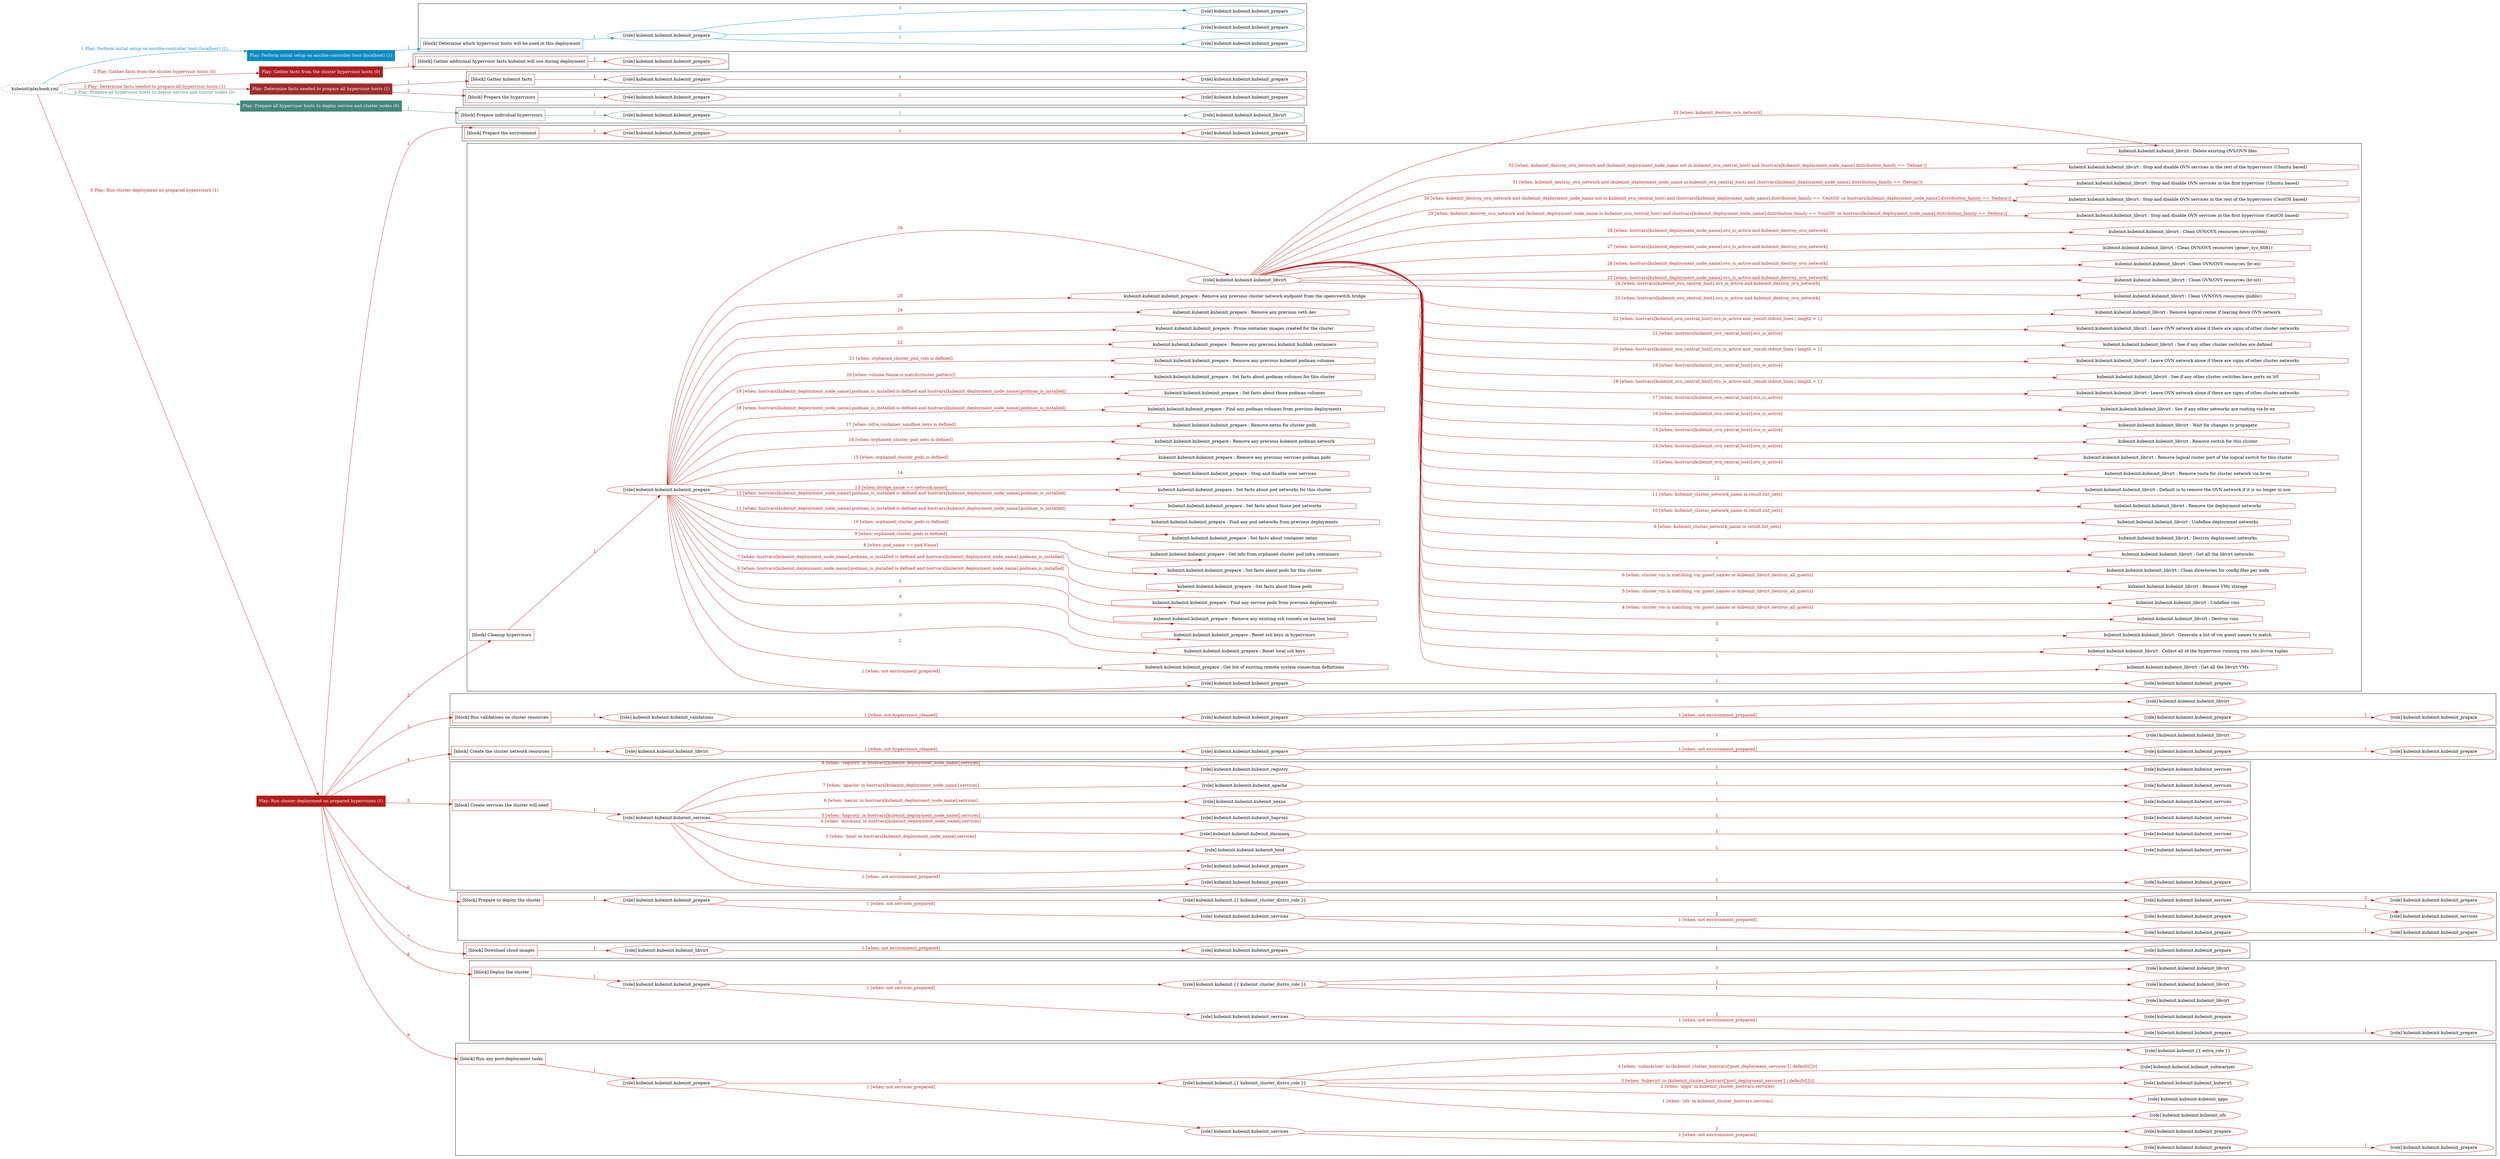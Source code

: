 digraph {
	graph [concentrate=true ordering=in rankdir=LR ratio=fill]
	edge [esep=5 sep=10]
	"kubeinit/playbook.yml" [URL="/home/runner/work/kubeinit/kubeinit/kubeinit/playbook.yml" id=playbook_087ff846 style=dotted]
	"kubeinit/playbook.yml" -> play_d30fc3d1 [label="1 Play: Perform initial setup on ansible-controller host (localhost) (1)" color="#098ac3" fontcolor="#098ac3" id=edge_playbook_087ff846_play_d30fc3d1 labeltooltip="1 Play: Perform initial setup on ansible-controller host (localhost) (1)" tooltip="1 Play: Perform initial setup on ansible-controller host (localhost) (1)"]
	subgraph "Play: Perform initial setup on ansible-controller host (localhost) (1)" {
		play_d30fc3d1 [label="Play: Perform initial setup on ansible-controller host (localhost) (1)" URL="/home/runner/work/kubeinit/kubeinit/kubeinit/playbook.yml" color="#098ac3" fontcolor="#ffffff" id=play_d30fc3d1 shape=box style=filled tooltip=localhost]
		play_d30fc3d1 -> block_fbcd2bfd [label=1 color="#098ac3" fontcolor="#098ac3" id=edge_1_play_d30fc3d1_block_fbcd2bfd labeltooltip=1 tooltip=1]
		subgraph cluster_block_fbcd2bfd {
			block_fbcd2bfd [label="[block] Determine which hypervisor hosts will be used in this deployment" URL="/home/runner/work/kubeinit/kubeinit/kubeinit/playbook.yml" color="#098ac3" id=block_fbcd2bfd labeltooltip="Determine which hypervisor hosts will be used in this deployment" shape=box tooltip="Determine which hypervisor hosts will be used in this deployment"]
			block_fbcd2bfd -> role_085362c2 [label="1 " color="#098ac3" fontcolor="#098ac3" id=edge_1_block_fbcd2bfd_role_085362c2 labeltooltip="1 " tooltip="1 "]
			subgraph "kubeinit.kubeinit.kubeinit_prepare" {
				role_085362c2 [label="[role] kubeinit.kubeinit.kubeinit_prepare" URL="/home/runner/work/kubeinit/kubeinit/kubeinit/playbook.yml" color="#098ac3" id=role_085362c2 tooltip="kubeinit.kubeinit.kubeinit_prepare"]
				role_085362c2 -> role_22676400 [label="1 " color="#098ac3" fontcolor="#098ac3" id=edge_1_role_085362c2_role_22676400 labeltooltip="1 " tooltip="1 "]
				subgraph "kubeinit.kubeinit.kubeinit_prepare" {
					role_22676400 [label="[role] kubeinit.kubeinit.kubeinit_prepare" URL="/home/runner/.ansible/collections/ansible_collections/kubeinit/kubeinit/roles/kubeinit_prepare/tasks/build_hypervisors_group.yml" color="#098ac3" id=role_22676400 tooltip="kubeinit.kubeinit.kubeinit_prepare"]
				}
				role_085362c2 -> role_6cc1c7c1 [label="2 " color="#098ac3" fontcolor="#098ac3" id=edge_2_role_085362c2_role_6cc1c7c1 labeltooltip="2 " tooltip="2 "]
				subgraph "kubeinit.kubeinit.kubeinit_prepare" {
					role_6cc1c7c1 [label="[role] kubeinit.kubeinit.kubeinit_prepare" URL="/home/runner/.ansible/collections/ansible_collections/kubeinit/kubeinit/roles/kubeinit_prepare/tasks/build_hypervisors_group.yml" color="#098ac3" id=role_6cc1c7c1 tooltip="kubeinit.kubeinit.kubeinit_prepare"]
				}
				role_085362c2 -> role_2de612d3 [label="3 " color="#098ac3" fontcolor="#098ac3" id=edge_3_role_085362c2_role_2de612d3 labeltooltip="3 " tooltip="3 "]
				subgraph "kubeinit.kubeinit.kubeinit_prepare" {
					role_2de612d3 [label="[role] kubeinit.kubeinit.kubeinit_prepare" URL="/home/runner/.ansible/collections/ansible_collections/kubeinit/kubeinit/roles/kubeinit_prepare/tasks/build_hypervisors_group.yml" color="#098ac3" id=role_2de612d3 tooltip="kubeinit.kubeinit.kubeinit_prepare"]
				}
			}
		}
	}
	"kubeinit/playbook.yml" -> play_81e4bfe1 [label="2 Play: Gather facts from the cluster hypervisor hosts (0)" color="#af1d22" fontcolor="#af1d22" id=edge_playbook_087ff846_play_81e4bfe1 labeltooltip="2 Play: Gather facts from the cluster hypervisor hosts (0)" tooltip="2 Play: Gather facts from the cluster hypervisor hosts (0)"]
	subgraph "Play: Gather facts from the cluster hypervisor hosts (0)" {
		play_81e4bfe1 [label="Play: Gather facts from the cluster hypervisor hosts (0)" URL="/home/runner/work/kubeinit/kubeinit/kubeinit/playbook.yml" color="#af1d22" fontcolor="#ffffff" id=play_81e4bfe1 shape=box style=filled tooltip="Play: Gather facts from the cluster hypervisor hosts (0)"]
		play_81e4bfe1 -> block_c19cdc84 [label=1 color="#af1d22" fontcolor="#af1d22" id=edge_1_play_81e4bfe1_block_c19cdc84 labeltooltip=1 tooltip=1]
		subgraph cluster_block_c19cdc84 {
			block_c19cdc84 [label="[block] Gather additional hypervisor facts kubeinit will use during deployment" URL="/home/runner/work/kubeinit/kubeinit/kubeinit/playbook.yml" color="#af1d22" id=block_c19cdc84 labeltooltip="Gather additional hypervisor facts kubeinit will use during deployment" shape=box tooltip="Gather additional hypervisor facts kubeinit will use during deployment"]
			block_c19cdc84 -> role_0b53fc67 [label="1 " color="#af1d22" fontcolor="#af1d22" id=edge_1_block_c19cdc84_role_0b53fc67 labeltooltip="1 " tooltip="1 "]
			subgraph "kubeinit.kubeinit.kubeinit_prepare" {
				role_0b53fc67 [label="[role] kubeinit.kubeinit.kubeinit_prepare" URL="/home/runner/work/kubeinit/kubeinit/kubeinit/playbook.yml" color="#af1d22" id=role_0b53fc67 tooltip="kubeinit.kubeinit.kubeinit_prepare"]
			}
		}
	}
	"kubeinit/playbook.yml" -> play_4e55f405 [label="3 Play: Determine facts needed to prepare all hypervisor hosts (1)" color="#9f2d2d" fontcolor="#9f2d2d" id=edge_playbook_087ff846_play_4e55f405 labeltooltip="3 Play: Determine facts needed to prepare all hypervisor hosts (1)" tooltip="3 Play: Determine facts needed to prepare all hypervisor hosts (1)"]
	subgraph "Play: Determine facts needed to prepare all hypervisor hosts (1)" {
		play_4e55f405 [label="Play: Determine facts needed to prepare all hypervisor hosts (1)" URL="/home/runner/work/kubeinit/kubeinit/kubeinit/playbook.yml" color="#9f2d2d" fontcolor="#ffffff" id=play_4e55f405 shape=box style=filled tooltip=localhost]
		play_4e55f405 -> block_d3f0b06e [label=1 color="#9f2d2d" fontcolor="#9f2d2d" id=edge_1_play_4e55f405_block_d3f0b06e labeltooltip=1 tooltip=1]
		subgraph cluster_block_d3f0b06e {
			block_d3f0b06e [label="[block] Gather kubeinit facts" URL="/home/runner/work/kubeinit/kubeinit/kubeinit/playbook.yml" color="#9f2d2d" id=block_d3f0b06e labeltooltip="Gather kubeinit facts" shape=box tooltip="Gather kubeinit facts"]
			block_d3f0b06e -> role_b0ce502e [label="1 " color="#9f2d2d" fontcolor="#9f2d2d" id=edge_1_block_d3f0b06e_role_b0ce502e labeltooltip="1 " tooltip="1 "]
			subgraph "kubeinit.kubeinit.kubeinit_prepare" {
				role_b0ce502e [label="[role] kubeinit.kubeinit.kubeinit_prepare" URL="/home/runner/work/kubeinit/kubeinit/kubeinit/playbook.yml" color="#9f2d2d" id=role_b0ce502e tooltip="kubeinit.kubeinit.kubeinit_prepare"]
				role_b0ce502e -> role_1d4fa86b [label="1 " color="#9f2d2d" fontcolor="#9f2d2d" id=edge_1_role_b0ce502e_role_1d4fa86b labeltooltip="1 " tooltip="1 "]
				subgraph "kubeinit.kubeinit.kubeinit_prepare" {
					role_1d4fa86b [label="[role] kubeinit.kubeinit.kubeinit_prepare" URL="/home/runner/.ansible/collections/ansible_collections/kubeinit/kubeinit/roles/kubeinit_prepare/tasks/gather_kubeinit_facts.yml" color="#9f2d2d" id=role_1d4fa86b tooltip="kubeinit.kubeinit.kubeinit_prepare"]
				}
			}
		}
		play_4e55f405 -> block_a7e231a6 [label=2 color="#9f2d2d" fontcolor="#9f2d2d" id=edge_2_play_4e55f405_block_a7e231a6 labeltooltip=2 tooltip=2]
		subgraph cluster_block_a7e231a6 {
			block_a7e231a6 [label="[block] Prepare the hypervisors" URL="/home/runner/work/kubeinit/kubeinit/kubeinit/playbook.yml" color="#9f2d2d" id=block_a7e231a6 labeltooltip="Prepare the hypervisors" shape=box tooltip="Prepare the hypervisors"]
			block_a7e231a6 -> role_f008cb10 [label="1 " color="#9f2d2d" fontcolor="#9f2d2d" id=edge_1_block_a7e231a6_role_f008cb10 labeltooltip="1 " tooltip="1 "]
			subgraph "kubeinit.kubeinit.kubeinit_prepare" {
				role_f008cb10 [label="[role] kubeinit.kubeinit.kubeinit_prepare" URL="/home/runner/work/kubeinit/kubeinit/kubeinit/playbook.yml" color="#9f2d2d" id=role_f008cb10 tooltip="kubeinit.kubeinit.kubeinit_prepare"]
				role_f008cb10 -> role_96d2cb6f [label="1 " color="#9f2d2d" fontcolor="#9f2d2d" id=edge_1_role_f008cb10_role_96d2cb6f labeltooltip="1 " tooltip="1 "]
				subgraph "kubeinit.kubeinit.kubeinit_prepare" {
					role_96d2cb6f [label="[role] kubeinit.kubeinit.kubeinit_prepare" URL="/home/runner/.ansible/collections/ansible_collections/kubeinit/kubeinit/roles/kubeinit_prepare/tasks/gather_kubeinit_facts.yml" color="#9f2d2d" id=role_96d2cb6f tooltip="kubeinit.kubeinit.kubeinit_prepare"]
				}
			}
		}
	}
	"kubeinit/playbook.yml" -> play_9c808503 [label="4 Play: Prepare all hypervisor hosts to deploy service and cluster nodes (0)" color="#45877b" fontcolor="#45877b" id=edge_playbook_087ff846_play_9c808503 labeltooltip="4 Play: Prepare all hypervisor hosts to deploy service and cluster nodes (0)" tooltip="4 Play: Prepare all hypervisor hosts to deploy service and cluster nodes (0)"]
	subgraph "Play: Prepare all hypervisor hosts to deploy service and cluster nodes (0)" {
		play_9c808503 [label="Play: Prepare all hypervisor hosts to deploy service and cluster nodes (0)" URL="/home/runner/work/kubeinit/kubeinit/kubeinit/playbook.yml" color="#45877b" fontcolor="#ffffff" id=play_9c808503 shape=box style=filled tooltip="Play: Prepare all hypervisor hosts to deploy service and cluster nodes (0)"]
		play_9c808503 -> block_c70cde64 [label=1 color="#45877b" fontcolor="#45877b" id=edge_1_play_9c808503_block_c70cde64 labeltooltip=1 tooltip=1]
		subgraph cluster_block_c70cde64 {
			block_c70cde64 [label="[block] Prepare individual hypervisors" URL="/home/runner/work/kubeinit/kubeinit/kubeinit/playbook.yml" color="#45877b" id=block_c70cde64 labeltooltip="Prepare individual hypervisors" shape=box tooltip="Prepare individual hypervisors"]
			block_c70cde64 -> role_0a0b1d30 [label="1 " color="#45877b" fontcolor="#45877b" id=edge_1_block_c70cde64_role_0a0b1d30 labeltooltip="1 " tooltip="1 "]
			subgraph "kubeinit.kubeinit.kubeinit_prepare" {
				role_0a0b1d30 [label="[role] kubeinit.kubeinit.kubeinit_prepare" URL="/home/runner/work/kubeinit/kubeinit/kubeinit/playbook.yml" color="#45877b" id=role_0a0b1d30 tooltip="kubeinit.kubeinit.kubeinit_prepare"]
				role_0a0b1d30 -> role_6c808016 [label="1 " color="#45877b" fontcolor="#45877b" id=edge_1_role_0a0b1d30_role_6c808016 labeltooltip="1 " tooltip="1 "]
				subgraph "kubeinit.kubeinit.kubeinit_libvirt" {
					role_6c808016 [label="[role] kubeinit.kubeinit.kubeinit_libvirt" URL="/home/runner/.ansible/collections/ansible_collections/kubeinit/kubeinit/roles/kubeinit_prepare/tasks/prepare_hypervisor.yml" color="#45877b" id=role_6c808016 tooltip="kubeinit.kubeinit.kubeinit_libvirt"]
				}
			}
		}
	}
	"kubeinit/playbook.yml" -> play_24f01320 [label="5 Play: Run cluster deployment on prepared hypervisors (1)" color="#b31c19" fontcolor="#b31c19" id=edge_playbook_087ff846_play_24f01320 labeltooltip="5 Play: Run cluster deployment on prepared hypervisors (1)" tooltip="5 Play: Run cluster deployment on prepared hypervisors (1)"]
	subgraph "Play: Run cluster deployment on prepared hypervisors (1)" {
		play_24f01320 [label="Play: Run cluster deployment on prepared hypervisors (1)" URL="/home/runner/work/kubeinit/kubeinit/kubeinit/playbook.yml" color="#b31c19" fontcolor="#ffffff" id=play_24f01320 shape=box style=filled tooltip=localhost]
		play_24f01320 -> block_d0d19eb8 [label=1 color="#b31c19" fontcolor="#b31c19" id=edge_1_play_24f01320_block_d0d19eb8 labeltooltip=1 tooltip=1]
		subgraph cluster_block_d0d19eb8 {
			block_d0d19eb8 [label="[block] Prepare the environment" URL="/home/runner/work/kubeinit/kubeinit/kubeinit/playbook.yml" color="#b31c19" id=block_d0d19eb8 labeltooltip="Prepare the environment" shape=box tooltip="Prepare the environment"]
			block_d0d19eb8 -> role_6c0ad8ee [label="1 " color="#b31c19" fontcolor="#b31c19" id=edge_1_block_d0d19eb8_role_6c0ad8ee labeltooltip="1 " tooltip="1 "]
			subgraph "kubeinit.kubeinit.kubeinit_prepare" {
				role_6c0ad8ee [label="[role] kubeinit.kubeinit.kubeinit_prepare" URL="/home/runner/work/kubeinit/kubeinit/kubeinit/playbook.yml" color="#b31c19" id=role_6c0ad8ee tooltip="kubeinit.kubeinit.kubeinit_prepare"]
				role_6c0ad8ee -> role_b0f3314b [label="1 " color="#b31c19" fontcolor="#b31c19" id=edge_1_role_6c0ad8ee_role_b0f3314b labeltooltip="1 " tooltip="1 "]
				subgraph "kubeinit.kubeinit.kubeinit_prepare" {
					role_b0f3314b [label="[role] kubeinit.kubeinit.kubeinit_prepare" URL="/home/runner/.ansible/collections/ansible_collections/kubeinit/kubeinit/roles/kubeinit_prepare/tasks/gather_kubeinit_facts.yml" color="#b31c19" id=role_b0f3314b tooltip="kubeinit.kubeinit.kubeinit_prepare"]
				}
			}
		}
		play_24f01320 -> block_7049d388 [label=2 color="#b31c19" fontcolor="#b31c19" id=edge_2_play_24f01320_block_7049d388 labeltooltip=2 tooltip=2]
		subgraph cluster_block_7049d388 {
			block_7049d388 [label="[block] Cleanup hypervisors" URL="/home/runner/work/kubeinit/kubeinit/kubeinit/playbook.yml" color="#b31c19" id=block_7049d388 labeltooltip="Cleanup hypervisors" shape=box tooltip="Cleanup hypervisors"]
			block_7049d388 -> role_93686350 [label="1 " color="#b31c19" fontcolor="#b31c19" id=edge_1_block_7049d388_role_93686350 labeltooltip="1 " tooltip="1 "]
			subgraph "kubeinit.kubeinit.kubeinit_prepare" {
				role_93686350 [label="[role] kubeinit.kubeinit.kubeinit_prepare" URL="/home/runner/work/kubeinit/kubeinit/kubeinit/playbook.yml" color="#b31c19" id=role_93686350 tooltip="kubeinit.kubeinit.kubeinit_prepare"]
				role_93686350 -> role_ca3b615d [label="1 [when: not environment_prepared]" color="#b31c19" fontcolor="#b31c19" id=edge_1_role_93686350_role_ca3b615d labeltooltip="1 [when: not environment_prepared]" tooltip="1 [when: not environment_prepared]"]
				subgraph "kubeinit.kubeinit.kubeinit_prepare" {
					role_ca3b615d [label="[role] kubeinit.kubeinit.kubeinit_prepare" URL="/home/runner/.ansible/collections/ansible_collections/kubeinit/kubeinit/roles/kubeinit_prepare/tasks/cleanup_hypervisors.yml" color="#b31c19" id=role_ca3b615d tooltip="kubeinit.kubeinit.kubeinit_prepare"]
					role_ca3b615d -> role_b2565a9f [label="1 " color="#b31c19" fontcolor="#b31c19" id=edge_1_role_ca3b615d_role_b2565a9f labeltooltip="1 " tooltip="1 "]
					subgraph "kubeinit.kubeinit.kubeinit_prepare" {
						role_b2565a9f [label="[role] kubeinit.kubeinit.kubeinit_prepare" URL="/home/runner/.ansible/collections/ansible_collections/kubeinit/kubeinit/roles/kubeinit_prepare/tasks/gather_kubeinit_facts.yml" color="#b31c19" id=role_b2565a9f tooltip="kubeinit.kubeinit.kubeinit_prepare"]
					}
				}
				task_2e85760b [label="kubeinit.kubeinit.kubeinit_prepare : Get list of existing remote system connection definitions" URL="/home/runner/.ansible/collections/ansible_collections/kubeinit/kubeinit/roles/kubeinit_prepare/tasks/cleanup_hypervisors.yml" color="#b31c19" id=task_2e85760b shape=octagon tooltip="kubeinit.kubeinit.kubeinit_prepare : Get list of existing remote system connection definitions"]
				role_93686350 -> task_2e85760b [label="2 " color="#b31c19" fontcolor="#b31c19" id=edge_2_role_93686350_task_2e85760b labeltooltip="2 " tooltip="2 "]
				task_bbd3836e [label="kubeinit.kubeinit.kubeinit_prepare : Reset local ssh keys" URL="/home/runner/.ansible/collections/ansible_collections/kubeinit/kubeinit/roles/kubeinit_prepare/tasks/cleanup_hypervisors.yml" color="#b31c19" id=task_bbd3836e shape=octagon tooltip="kubeinit.kubeinit.kubeinit_prepare : Reset local ssh keys"]
				role_93686350 -> task_bbd3836e [label="3 " color="#b31c19" fontcolor="#b31c19" id=edge_3_role_93686350_task_bbd3836e labeltooltip="3 " tooltip="3 "]
				task_a4e6e63c [label="kubeinit.kubeinit.kubeinit_prepare : Reset ssh keys in hypervisors" URL="/home/runner/.ansible/collections/ansible_collections/kubeinit/kubeinit/roles/kubeinit_prepare/tasks/cleanup_hypervisors.yml" color="#b31c19" id=task_a4e6e63c shape=octagon tooltip="kubeinit.kubeinit.kubeinit_prepare : Reset ssh keys in hypervisors"]
				role_93686350 -> task_a4e6e63c [label="4 " color="#b31c19" fontcolor="#b31c19" id=edge_4_role_93686350_task_a4e6e63c labeltooltip="4 " tooltip="4 "]
				task_b26f5ec1 [label="kubeinit.kubeinit.kubeinit_prepare : Remove any existing ssh tunnels on bastion host" URL="/home/runner/.ansible/collections/ansible_collections/kubeinit/kubeinit/roles/kubeinit_prepare/tasks/cleanup_hypervisors.yml" color="#b31c19" id=task_b26f5ec1 shape=octagon tooltip="kubeinit.kubeinit.kubeinit_prepare : Remove any existing ssh tunnels on bastion host"]
				role_93686350 -> task_b26f5ec1 [label="5 " color="#b31c19" fontcolor="#b31c19" id=edge_5_role_93686350_task_b26f5ec1 labeltooltip="5 " tooltip="5 "]
				task_65cec90f [label="kubeinit.kubeinit.kubeinit_prepare : Find any service pods from previous deployments" URL="/home/runner/.ansible/collections/ansible_collections/kubeinit/kubeinit/roles/kubeinit_prepare/tasks/cleanup_hypervisors.yml" color="#b31c19" id=task_65cec90f shape=octagon tooltip="kubeinit.kubeinit.kubeinit_prepare : Find any service pods from previous deployments"]
				role_93686350 -> task_65cec90f [label="6 [when: hostvars[kubeinit_deployment_node_name].podman_is_installed is defined and hostvars[kubeinit_deployment_node_name].podman_is_installed]" color="#b31c19" fontcolor="#b31c19" id=edge_6_role_93686350_task_65cec90f labeltooltip="6 [when: hostvars[kubeinit_deployment_node_name].podman_is_installed is defined and hostvars[kubeinit_deployment_node_name].podman_is_installed]" tooltip="6 [when: hostvars[kubeinit_deployment_node_name].podman_is_installed is defined and hostvars[kubeinit_deployment_node_name].podman_is_installed]"]
				task_97afe601 [label="kubeinit.kubeinit.kubeinit_prepare : Set facts about those pods" URL="/home/runner/.ansible/collections/ansible_collections/kubeinit/kubeinit/roles/kubeinit_prepare/tasks/cleanup_hypervisors.yml" color="#b31c19" id=task_97afe601 shape=octagon tooltip="kubeinit.kubeinit.kubeinit_prepare : Set facts about those pods"]
				role_93686350 -> task_97afe601 [label="7 [when: hostvars[kubeinit_deployment_node_name].podman_is_installed is defined and hostvars[kubeinit_deployment_node_name].podman_is_installed]" color="#b31c19" fontcolor="#b31c19" id=edge_7_role_93686350_task_97afe601 labeltooltip="7 [when: hostvars[kubeinit_deployment_node_name].podman_is_installed is defined and hostvars[kubeinit_deployment_node_name].podman_is_installed]" tooltip="7 [when: hostvars[kubeinit_deployment_node_name].podman_is_installed is defined and hostvars[kubeinit_deployment_node_name].podman_is_installed]"]
				task_0939029a [label="kubeinit.kubeinit.kubeinit_prepare : Set facts about pods for this cluster" URL="/home/runner/.ansible/collections/ansible_collections/kubeinit/kubeinit/roles/kubeinit_prepare/tasks/cleanup_hypervisors.yml" color="#b31c19" id=task_0939029a shape=octagon tooltip="kubeinit.kubeinit.kubeinit_prepare : Set facts about pods for this cluster"]
				role_93686350 -> task_0939029a [label="8 [when: pod_name == pod.Name]" color="#b31c19" fontcolor="#b31c19" id=edge_8_role_93686350_task_0939029a labeltooltip="8 [when: pod_name == pod.Name]" tooltip="8 [when: pod_name == pod.Name]"]
				task_895ec81c [label="kubeinit.kubeinit.kubeinit_prepare : Get info from orphaned cluster pod infra containers" URL="/home/runner/.ansible/collections/ansible_collections/kubeinit/kubeinit/roles/kubeinit_prepare/tasks/cleanup_hypervisors.yml" color="#b31c19" id=task_895ec81c shape=octagon tooltip="kubeinit.kubeinit.kubeinit_prepare : Get info from orphaned cluster pod infra containers"]
				role_93686350 -> task_895ec81c [label="9 [when: orphaned_cluster_pods is defined]" color="#b31c19" fontcolor="#b31c19" id=edge_9_role_93686350_task_895ec81c labeltooltip="9 [when: orphaned_cluster_pods is defined]" tooltip="9 [when: orphaned_cluster_pods is defined]"]
				task_56d3c7dd [label="kubeinit.kubeinit.kubeinit_prepare : Set facts about container netns" URL="/home/runner/.ansible/collections/ansible_collections/kubeinit/kubeinit/roles/kubeinit_prepare/tasks/cleanup_hypervisors.yml" color="#b31c19" id=task_56d3c7dd shape=octagon tooltip="kubeinit.kubeinit.kubeinit_prepare : Set facts about container netns"]
				role_93686350 -> task_56d3c7dd [label="10 [when: orphaned_cluster_pods is defined]" color="#b31c19" fontcolor="#b31c19" id=edge_10_role_93686350_task_56d3c7dd labeltooltip="10 [when: orphaned_cluster_pods is defined]" tooltip="10 [when: orphaned_cluster_pods is defined]"]
				task_9d3a80b2 [label="kubeinit.kubeinit.kubeinit_prepare : Find any pod networks from previous deployments" URL="/home/runner/.ansible/collections/ansible_collections/kubeinit/kubeinit/roles/kubeinit_prepare/tasks/cleanup_hypervisors.yml" color="#b31c19" id=task_9d3a80b2 shape=octagon tooltip="kubeinit.kubeinit.kubeinit_prepare : Find any pod networks from previous deployments"]
				role_93686350 -> task_9d3a80b2 [label="11 [when: hostvars[kubeinit_deployment_node_name].podman_is_installed is defined and hostvars[kubeinit_deployment_node_name].podman_is_installed]" color="#b31c19" fontcolor="#b31c19" id=edge_11_role_93686350_task_9d3a80b2 labeltooltip="11 [when: hostvars[kubeinit_deployment_node_name].podman_is_installed is defined and hostvars[kubeinit_deployment_node_name].podman_is_installed]" tooltip="11 [when: hostvars[kubeinit_deployment_node_name].podman_is_installed is defined and hostvars[kubeinit_deployment_node_name].podman_is_installed]"]
				task_736d5aa0 [label="kubeinit.kubeinit.kubeinit_prepare : Set facts about those pod networks" URL="/home/runner/.ansible/collections/ansible_collections/kubeinit/kubeinit/roles/kubeinit_prepare/tasks/cleanup_hypervisors.yml" color="#b31c19" id=task_736d5aa0 shape=octagon tooltip="kubeinit.kubeinit.kubeinit_prepare : Set facts about those pod networks"]
				role_93686350 -> task_736d5aa0 [label="12 [when: hostvars[kubeinit_deployment_node_name].podman_is_installed is defined and hostvars[kubeinit_deployment_node_name].podman_is_installed]" color="#b31c19" fontcolor="#b31c19" id=edge_12_role_93686350_task_736d5aa0 labeltooltip="12 [when: hostvars[kubeinit_deployment_node_name].podman_is_installed is defined and hostvars[kubeinit_deployment_node_name].podman_is_installed]" tooltip="12 [when: hostvars[kubeinit_deployment_node_name].podman_is_installed is defined and hostvars[kubeinit_deployment_node_name].podman_is_installed]"]
				task_75f799eb [label="kubeinit.kubeinit.kubeinit_prepare : Set facts about pod networks for this cluster" URL="/home/runner/.ansible/collections/ansible_collections/kubeinit/kubeinit/roles/kubeinit_prepare/tasks/cleanup_hypervisors.yml" color="#b31c19" id=task_75f799eb shape=octagon tooltip="kubeinit.kubeinit.kubeinit_prepare : Set facts about pod networks for this cluster"]
				role_93686350 -> task_75f799eb [label="13 [when: bridge_name == network.name]" color="#b31c19" fontcolor="#b31c19" id=edge_13_role_93686350_task_75f799eb labeltooltip="13 [when: bridge_name == network.name]" tooltip="13 [when: bridge_name == network.name]"]
				task_6b15cb02 [label="kubeinit.kubeinit.kubeinit_prepare : Stop and disable user services" URL="/home/runner/.ansible/collections/ansible_collections/kubeinit/kubeinit/roles/kubeinit_prepare/tasks/cleanup_hypervisors.yml" color="#b31c19" id=task_6b15cb02 shape=octagon tooltip="kubeinit.kubeinit.kubeinit_prepare : Stop and disable user services"]
				role_93686350 -> task_6b15cb02 [label="14 " color="#b31c19" fontcolor="#b31c19" id=edge_14_role_93686350_task_6b15cb02 labeltooltip="14 " tooltip="14 "]
				task_d372dc63 [label="kubeinit.kubeinit.kubeinit_prepare : Remove any previous services podman pods" URL="/home/runner/.ansible/collections/ansible_collections/kubeinit/kubeinit/roles/kubeinit_prepare/tasks/cleanup_hypervisors.yml" color="#b31c19" id=task_d372dc63 shape=octagon tooltip="kubeinit.kubeinit.kubeinit_prepare : Remove any previous services podman pods"]
				role_93686350 -> task_d372dc63 [label="15 [when: orphaned_cluster_pods is defined]" color="#b31c19" fontcolor="#b31c19" id=edge_15_role_93686350_task_d372dc63 labeltooltip="15 [when: orphaned_cluster_pods is defined]" tooltip="15 [when: orphaned_cluster_pods is defined]"]
				task_3d024313 [label="kubeinit.kubeinit.kubeinit_prepare : Remove any previous kubeinit podman network" URL="/home/runner/.ansible/collections/ansible_collections/kubeinit/kubeinit/roles/kubeinit_prepare/tasks/cleanup_hypervisors.yml" color="#b31c19" id=task_3d024313 shape=octagon tooltip="kubeinit.kubeinit.kubeinit_prepare : Remove any previous kubeinit podman network"]
				role_93686350 -> task_3d024313 [label="16 [when: orphaned_cluster_pod_nets is defined]" color="#b31c19" fontcolor="#b31c19" id=edge_16_role_93686350_task_3d024313 labeltooltip="16 [when: orphaned_cluster_pod_nets is defined]" tooltip="16 [when: orphaned_cluster_pod_nets is defined]"]
				task_734e66c6 [label="kubeinit.kubeinit.kubeinit_prepare : Remove netns for cluster pods" URL="/home/runner/.ansible/collections/ansible_collections/kubeinit/kubeinit/roles/kubeinit_prepare/tasks/cleanup_hypervisors.yml" color="#b31c19" id=task_734e66c6 shape=octagon tooltip="kubeinit.kubeinit.kubeinit_prepare : Remove netns for cluster pods"]
				role_93686350 -> task_734e66c6 [label="17 [when: infra_container_sandbox_keys is defined]" color="#b31c19" fontcolor="#b31c19" id=edge_17_role_93686350_task_734e66c6 labeltooltip="17 [when: infra_container_sandbox_keys is defined]" tooltip="17 [when: infra_container_sandbox_keys is defined]"]
				task_0df5641b [label="kubeinit.kubeinit.kubeinit_prepare : Find any podman volumes from previous deployments" URL="/home/runner/.ansible/collections/ansible_collections/kubeinit/kubeinit/roles/kubeinit_prepare/tasks/cleanup_hypervisors.yml" color="#b31c19" id=task_0df5641b shape=octagon tooltip="kubeinit.kubeinit.kubeinit_prepare : Find any podman volumes from previous deployments"]
				role_93686350 -> task_0df5641b [label="18 [when: hostvars[kubeinit_deployment_node_name].podman_is_installed is defined and hostvars[kubeinit_deployment_node_name].podman_is_installed]" color="#b31c19" fontcolor="#b31c19" id=edge_18_role_93686350_task_0df5641b labeltooltip="18 [when: hostvars[kubeinit_deployment_node_name].podman_is_installed is defined and hostvars[kubeinit_deployment_node_name].podman_is_installed]" tooltip="18 [when: hostvars[kubeinit_deployment_node_name].podman_is_installed is defined and hostvars[kubeinit_deployment_node_name].podman_is_installed]"]
				task_eba03250 [label="kubeinit.kubeinit.kubeinit_prepare : Set facts about those podman volumes" URL="/home/runner/.ansible/collections/ansible_collections/kubeinit/kubeinit/roles/kubeinit_prepare/tasks/cleanup_hypervisors.yml" color="#b31c19" id=task_eba03250 shape=octagon tooltip="kubeinit.kubeinit.kubeinit_prepare : Set facts about those podman volumes"]
				role_93686350 -> task_eba03250 [label="19 [when: hostvars[kubeinit_deployment_node_name].podman_is_installed is defined and hostvars[kubeinit_deployment_node_name].podman_is_installed]" color="#b31c19" fontcolor="#b31c19" id=edge_19_role_93686350_task_eba03250 labeltooltip="19 [when: hostvars[kubeinit_deployment_node_name].podman_is_installed is defined and hostvars[kubeinit_deployment_node_name].podman_is_installed]" tooltip="19 [when: hostvars[kubeinit_deployment_node_name].podman_is_installed is defined and hostvars[kubeinit_deployment_node_name].podman_is_installed]"]
				task_36686156 [label="kubeinit.kubeinit.kubeinit_prepare : Set facts about podman volumes for this cluster" URL="/home/runner/.ansible/collections/ansible_collections/kubeinit/kubeinit/roles/kubeinit_prepare/tasks/cleanup_hypervisors.yml" color="#b31c19" id=task_36686156 shape=octagon tooltip="kubeinit.kubeinit.kubeinit_prepare : Set facts about podman volumes for this cluster"]
				role_93686350 -> task_36686156 [label="20 [when: volume.Name is match(cluster_pattern)]" color="#b31c19" fontcolor="#b31c19" id=edge_20_role_93686350_task_36686156 labeltooltip="20 [when: volume.Name is match(cluster_pattern)]" tooltip="20 [when: volume.Name is match(cluster_pattern)]"]
				task_fc668ab5 [label="kubeinit.kubeinit.kubeinit_prepare : Remove any previous kubeinit podman volumes" URL="/home/runner/.ansible/collections/ansible_collections/kubeinit/kubeinit/roles/kubeinit_prepare/tasks/cleanup_hypervisors.yml" color="#b31c19" id=task_fc668ab5 shape=octagon tooltip="kubeinit.kubeinit.kubeinit_prepare : Remove any previous kubeinit podman volumes"]
				role_93686350 -> task_fc668ab5 [label="21 [when: orphaned_cluster_pod_vols is defined]" color="#b31c19" fontcolor="#b31c19" id=edge_21_role_93686350_task_fc668ab5 labeltooltip="21 [when: orphaned_cluster_pod_vols is defined]" tooltip="21 [when: orphaned_cluster_pod_vols is defined]"]
				task_e64a7f70 [label="kubeinit.kubeinit.kubeinit_prepare : Remove any previous kubeinit buildah containers" URL="/home/runner/.ansible/collections/ansible_collections/kubeinit/kubeinit/roles/kubeinit_prepare/tasks/cleanup_hypervisors.yml" color="#b31c19" id=task_e64a7f70 shape=octagon tooltip="kubeinit.kubeinit.kubeinit_prepare : Remove any previous kubeinit buildah containers"]
				role_93686350 -> task_e64a7f70 [label="22 " color="#b31c19" fontcolor="#b31c19" id=edge_22_role_93686350_task_e64a7f70 labeltooltip="22 " tooltip="22 "]
				task_bc1c872f [label="kubeinit.kubeinit.kubeinit_prepare : Prune container images created for the cluster" URL="/home/runner/.ansible/collections/ansible_collections/kubeinit/kubeinit/roles/kubeinit_prepare/tasks/cleanup_hypervisors.yml" color="#b31c19" id=task_bc1c872f shape=octagon tooltip="kubeinit.kubeinit.kubeinit_prepare : Prune container images created for the cluster"]
				role_93686350 -> task_bc1c872f [label="23 " color="#b31c19" fontcolor="#b31c19" id=edge_23_role_93686350_task_bc1c872f labeltooltip="23 " tooltip="23 "]
				task_46504380 [label="kubeinit.kubeinit.kubeinit_prepare : Remove any previous veth dev" URL="/home/runner/.ansible/collections/ansible_collections/kubeinit/kubeinit/roles/kubeinit_prepare/tasks/cleanup_hypervisors.yml" color="#b31c19" id=task_46504380 shape=octagon tooltip="kubeinit.kubeinit.kubeinit_prepare : Remove any previous veth dev"]
				role_93686350 -> task_46504380 [label="24 " color="#b31c19" fontcolor="#b31c19" id=edge_24_role_93686350_task_46504380 labeltooltip="24 " tooltip="24 "]
				task_9c2a4c36 [label="kubeinit.kubeinit.kubeinit_prepare : Remove any previous cluster network endpoint from the openvswitch bridge" URL="/home/runner/.ansible/collections/ansible_collections/kubeinit/kubeinit/roles/kubeinit_prepare/tasks/cleanup_hypervisors.yml" color="#b31c19" id=task_9c2a4c36 shape=octagon tooltip="kubeinit.kubeinit.kubeinit_prepare : Remove any previous cluster network endpoint from the openvswitch bridge"]
				role_93686350 -> task_9c2a4c36 [label="25 " color="#b31c19" fontcolor="#b31c19" id=edge_25_role_93686350_task_9c2a4c36 labeltooltip="25 " tooltip="25 "]
				role_93686350 -> role_f33ca1c7 [label="26 " color="#b31c19" fontcolor="#b31c19" id=edge_26_role_93686350_role_f33ca1c7 labeltooltip="26 " tooltip="26 "]
				subgraph "kubeinit.kubeinit.kubeinit_libvirt" {
					role_f33ca1c7 [label="[role] kubeinit.kubeinit.kubeinit_libvirt" URL="/home/runner/.ansible/collections/ansible_collections/kubeinit/kubeinit/roles/kubeinit_prepare/tasks/cleanup_hypervisors.yml" color="#b31c19" id=role_f33ca1c7 tooltip="kubeinit.kubeinit.kubeinit_libvirt"]
					task_6181fd84 [label="kubeinit.kubeinit.kubeinit_libvirt : Get all the libvirt VMs" URL="/home/runner/.ansible/collections/ansible_collections/kubeinit/kubeinit/roles/kubeinit_libvirt/tasks/cleanup_libvirt.yml" color="#b31c19" id=task_6181fd84 shape=octagon tooltip="kubeinit.kubeinit.kubeinit_libvirt : Get all the libvirt VMs"]
					role_f33ca1c7 -> task_6181fd84 [label="1 " color="#b31c19" fontcolor="#b31c19" id=edge_1_role_f33ca1c7_task_6181fd84 labeltooltip="1 " tooltip="1 "]
					task_be5e171a [label="kubeinit.kubeinit.kubeinit_libvirt : Collect all of the hypervisor running vms into hv/vm tuples" URL="/home/runner/.ansible/collections/ansible_collections/kubeinit/kubeinit/roles/kubeinit_libvirt/tasks/cleanup_libvirt.yml" color="#b31c19" id=task_be5e171a shape=octagon tooltip="kubeinit.kubeinit.kubeinit_libvirt : Collect all of the hypervisor running vms into hv/vm tuples"]
					role_f33ca1c7 -> task_be5e171a [label="2 " color="#b31c19" fontcolor="#b31c19" id=edge_2_role_f33ca1c7_task_be5e171a labeltooltip="2 " tooltip="2 "]
					task_2043b604 [label="kubeinit.kubeinit.kubeinit_libvirt : Generate a list of vm guest names to match" URL="/home/runner/.ansible/collections/ansible_collections/kubeinit/kubeinit/roles/kubeinit_libvirt/tasks/cleanup_libvirt.yml" color="#b31c19" id=task_2043b604 shape=octagon tooltip="kubeinit.kubeinit.kubeinit_libvirt : Generate a list of vm guest names to match"]
					role_f33ca1c7 -> task_2043b604 [label="3 " color="#b31c19" fontcolor="#b31c19" id=edge_3_role_f33ca1c7_task_2043b604 labeltooltip="3 " tooltip="3 "]
					task_23632081 [label="kubeinit.kubeinit.kubeinit_libvirt : Destroy vms" URL="/home/runner/.ansible/collections/ansible_collections/kubeinit/kubeinit/roles/kubeinit_libvirt/tasks/cleanup_libvirt.yml" color="#b31c19" id=task_23632081 shape=octagon tooltip="kubeinit.kubeinit.kubeinit_libvirt : Destroy vms"]
					role_f33ca1c7 -> task_23632081 [label="4 [when: cluster_vm in matching_vm_guest_names or kubeinit_libvirt_destroy_all_guests]" color="#b31c19" fontcolor="#b31c19" id=edge_4_role_f33ca1c7_task_23632081 labeltooltip="4 [when: cluster_vm in matching_vm_guest_names or kubeinit_libvirt_destroy_all_guests]" tooltip="4 [when: cluster_vm in matching_vm_guest_names or kubeinit_libvirt_destroy_all_guests]"]
					task_1027e326 [label="kubeinit.kubeinit.kubeinit_libvirt : Undefine vms" URL="/home/runner/.ansible/collections/ansible_collections/kubeinit/kubeinit/roles/kubeinit_libvirt/tasks/cleanup_libvirt.yml" color="#b31c19" id=task_1027e326 shape=octagon tooltip="kubeinit.kubeinit.kubeinit_libvirt : Undefine vms"]
					role_f33ca1c7 -> task_1027e326 [label="5 [when: cluster_vm in matching_vm_guest_names or kubeinit_libvirt_destroy_all_guests]" color="#b31c19" fontcolor="#b31c19" id=edge_5_role_f33ca1c7_task_1027e326 labeltooltip="5 [when: cluster_vm in matching_vm_guest_names or kubeinit_libvirt_destroy_all_guests]" tooltip="5 [when: cluster_vm in matching_vm_guest_names or kubeinit_libvirt_destroy_all_guests]"]
					task_d7c6c7a8 [label="kubeinit.kubeinit.kubeinit_libvirt : Remove VMs storage" URL="/home/runner/.ansible/collections/ansible_collections/kubeinit/kubeinit/roles/kubeinit_libvirt/tasks/cleanup_libvirt.yml" color="#b31c19" id=task_d7c6c7a8 shape=octagon tooltip="kubeinit.kubeinit.kubeinit_libvirt : Remove VMs storage"]
					role_f33ca1c7 -> task_d7c6c7a8 [label="6 [when: cluster_vm in matching_vm_guest_names or kubeinit_libvirt_destroy_all_guests]" color="#b31c19" fontcolor="#b31c19" id=edge_6_role_f33ca1c7_task_d7c6c7a8 labeltooltip="6 [when: cluster_vm in matching_vm_guest_names or kubeinit_libvirt_destroy_all_guests]" tooltip="6 [when: cluster_vm in matching_vm_guest_names or kubeinit_libvirt_destroy_all_guests]"]
					task_368e75a5 [label="kubeinit.kubeinit.kubeinit_libvirt : Clean directories for config files per node" URL="/home/runner/.ansible/collections/ansible_collections/kubeinit/kubeinit/roles/kubeinit_libvirt/tasks/cleanup_libvirt.yml" color="#b31c19" id=task_368e75a5 shape=octagon tooltip="kubeinit.kubeinit.kubeinit_libvirt : Clean directories for config files per node"]
					role_f33ca1c7 -> task_368e75a5 [label="7 " color="#b31c19" fontcolor="#b31c19" id=edge_7_role_f33ca1c7_task_368e75a5 labeltooltip="7 " tooltip="7 "]
					task_a6470c71 [label="kubeinit.kubeinit.kubeinit_libvirt : Get all the libvirt networks" URL="/home/runner/.ansible/collections/ansible_collections/kubeinit/kubeinit/roles/kubeinit_libvirt/tasks/cleanup_libvirt.yml" color="#b31c19" id=task_a6470c71 shape=octagon tooltip="kubeinit.kubeinit.kubeinit_libvirt : Get all the libvirt networks"]
					role_f33ca1c7 -> task_a6470c71 [label="8 " color="#b31c19" fontcolor="#b31c19" id=edge_8_role_f33ca1c7_task_a6470c71 labeltooltip="8 " tooltip="8 "]
					task_f54ff828 [label="kubeinit.kubeinit.kubeinit_libvirt : Destroy deployment networks" URL="/home/runner/.ansible/collections/ansible_collections/kubeinit/kubeinit/roles/kubeinit_libvirt/tasks/cleanup_libvirt.yml" color="#b31c19" id=task_f54ff828 shape=octagon tooltip="kubeinit.kubeinit.kubeinit_libvirt : Destroy deployment networks"]
					role_f33ca1c7 -> task_f54ff828 [label="9 [when: kubeinit_cluster_network_name in result.list_nets]" color="#b31c19" fontcolor="#b31c19" id=edge_9_role_f33ca1c7_task_f54ff828 labeltooltip="9 [when: kubeinit_cluster_network_name in result.list_nets]" tooltip="9 [when: kubeinit_cluster_network_name in result.list_nets]"]
					task_b4217c2e [label="kubeinit.kubeinit.kubeinit_libvirt : Undefine deployment networks" URL="/home/runner/.ansible/collections/ansible_collections/kubeinit/kubeinit/roles/kubeinit_libvirt/tasks/cleanup_libvirt.yml" color="#b31c19" id=task_b4217c2e shape=octagon tooltip="kubeinit.kubeinit.kubeinit_libvirt : Undefine deployment networks"]
					role_f33ca1c7 -> task_b4217c2e [label="10 [when: kubeinit_cluster_network_name in result.list_nets]" color="#b31c19" fontcolor="#b31c19" id=edge_10_role_f33ca1c7_task_b4217c2e labeltooltip="10 [when: kubeinit_cluster_network_name in result.list_nets]" tooltip="10 [when: kubeinit_cluster_network_name in result.list_nets]"]
					task_8106b25b [label="kubeinit.kubeinit.kubeinit_libvirt : Remove the deployment networks" URL="/home/runner/.ansible/collections/ansible_collections/kubeinit/kubeinit/roles/kubeinit_libvirt/tasks/cleanup_libvirt.yml" color="#b31c19" id=task_8106b25b shape=octagon tooltip="kubeinit.kubeinit.kubeinit_libvirt : Remove the deployment networks"]
					role_f33ca1c7 -> task_8106b25b [label="11 [when: kubeinit_cluster_network_name in result.list_nets]" color="#b31c19" fontcolor="#b31c19" id=edge_11_role_f33ca1c7_task_8106b25b labeltooltip="11 [when: kubeinit_cluster_network_name in result.list_nets]" tooltip="11 [when: kubeinit_cluster_network_name in result.list_nets]"]
					task_307508b7 [label="kubeinit.kubeinit.kubeinit_libvirt : Default is to remove the OVN network if it is no longer in use" URL="/home/runner/.ansible/collections/ansible_collections/kubeinit/kubeinit/roles/kubeinit_libvirt/tasks/cleanup_libvirt.yml" color="#b31c19" id=task_307508b7 shape=octagon tooltip="kubeinit.kubeinit.kubeinit_libvirt : Default is to remove the OVN network if it is no longer in use"]
					role_f33ca1c7 -> task_307508b7 [label="12 " color="#b31c19" fontcolor="#b31c19" id=edge_12_role_f33ca1c7_task_307508b7 labeltooltip="12 " tooltip="12 "]
					task_9cab9322 [label="kubeinit.kubeinit.kubeinit_libvirt : Remove route for cluster network via br-ex" URL="/home/runner/.ansible/collections/ansible_collections/kubeinit/kubeinit/roles/kubeinit_libvirt/tasks/cleanup_libvirt.yml" color="#b31c19" id=task_9cab9322 shape=octagon tooltip="kubeinit.kubeinit.kubeinit_libvirt : Remove route for cluster network via br-ex"]
					role_f33ca1c7 -> task_9cab9322 [label="13 [when: hostvars[kubeinit_ovn_central_host].ovs_is_active]" color="#b31c19" fontcolor="#b31c19" id=edge_13_role_f33ca1c7_task_9cab9322 labeltooltip="13 [when: hostvars[kubeinit_ovn_central_host].ovs_is_active]" tooltip="13 [when: hostvars[kubeinit_ovn_central_host].ovs_is_active]"]
					task_f5432520 [label="kubeinit.kubeinit.kubeinit_libvirt : Remove logical router port of the logical switch for this cluster" URL="/home/runner/.ansible/collections/ansible_collections/kubeinit/kubeinit/roles/kubeinit_libvirt/tasks/cleanup_libvirt.yml" color="#b31c19" id=task_f5432520 shape=octagon tooltip="kubeinit.kubeinit.kubeinit_libvirt : Remove logical router port of the logical switch for this cluster"]
					role_f33ca1c7 -> task_f5432520 [label="14 [when: hostvars[kubeinit_ovn_central_host].ovs_is_active]" color="#b31c19" fontcolor="#b31c19" id=edge_14_role_f33ca1c7_task_f5432520 labeltooltip="14 [when: hostvars[kubeinit_ovn_central_host].ovs_is_active]" tooltip="14 [when: hostvars[kubeinit_ovn_central_host].ovs_is_active]"]
					task_05ccb1f9 [label="kubeinit.kubeinit.kubeinit_libvirt : Remove switch for this cluster" URL="/home/runner/.ansible/collections/ansible_collections/kubeinit/kubeinit/roles/kubeinit_libvirt/tasks/cleanup_libvirt.yml" color="#b31c19" id=task_05ccb1f9 shape=octagon tooltip="kubeinit.kubeinit.kubeinit_libvirt : Remove switch for this cluster"]
					role_f33ca1c7 -> task_05ccb1f9 [label="15 [when: hostvars[kubeinit_ovn_central_host].ovs_is_active]" color="#b31c19" fontcolor="#b31c19" id=edge_15_role_f33ca1c7_task_05ccb1f9 labeltooltip="15 [when: hostvars[kubeinit_ovn_central_host].ovs_is_active]" tooltip="15 [when: hostvars[kubeinit_ovn_central_host].ovs_is_active]"]
					task_bce1415b [label="kubeinit.kubeinit.kubeinit_libvirt : Wait for changes to propagate" URL="/home/runner/.ansible/collections/ansible_collections/kubeinit/kubeinit/roles/kubeinit_libvirt/tasks/cleanup_libvirt.yml" color="#b31c19" id=task_bce1415b shape=octagon tooltip="kubeinit.kubeinit.kubeinit_libvirt : Wait for changes to propagate"]
					role_f33ca1c7 -> task_bce1415b [label="16 [when: hostvars[kubeinit_ovn_central_host].ovs_is_active]" color="#b31c19" fontcolor="#b31c19" id=edge_16_role_f33ca1c7_task_bce1415b labeltooltip="16 [when: hostvars[kubeinit_ovn_central_host].ovs_is_active]" tooltip="16 [when: hostvars[kubeinit_ovn_central_host].ovs_is_active]"]
					task_7de3f9b3 [label="kubeinit.kubeinit.kubeinit_libvirt : See if any other networks are routing via br-ex" URL="/home/runner/.ansible/collections/ansible_collections/kubeinit/kubeinit/roles/kubeinit_libvirt/tasks/cleanup_libvirt.yml" color="#b31c19" id=task_7de3f9b3 shape=octagon tooltip="kubeinit.kubeinit.kubeinit_libvirt : See if any other networks are routing via br-ex"]
					role_f33ca1c7 -> task_7de3f9b3 [label="17 [when: hostvars[kubeinit_ovn_central_host].ovs_is_active]" color="#b31c19" fontcolor="#b31c19" id=edge_17_role_f33ca1c7_task_7de3f9b3 labeltooltip="17 [when: hostvars[kubeinit_ovn_central_host].ovs_is_active]" tooltip="17 [when: hostvars[kubeinit_ovn_central_host].ovs_is_active]"]
					task_f6ac8175 [label="kubeinit.kubeinit.kubeinit_libvirt : Leave OVN network alone if there are signs of other cluster networks" URL="/home/runner/.ansible/collections/ansible_collections/kubeinit/kubeinit/roles/kubeinit_libvirt/tasks/cleanup_libvirt.yml" color="#b31c19" id=task_f6ac8175 shape=octagon tooltip="kubeinit.kubeinit.kubeinit_libvirt : Leave OVN network alone if there are signs of other cluster networks"]
					role_f33ca1c7 -> task_f6ac8175 [label="18 [when: hostvars[kubeinit_ovn_central_host].ovs_is_active and _result.stdout_lines | length > 1]" color="#b31c19" fontcolor="#b31c19" id=edge_18_role_f33ca1c7_task_f6ac8175 labeltooltip="18 [when: hostvars[kubeinit_ovn_central_host].ovs_is_active and _result.stdout_lines | length > 1]" tooltip="18 [when: hostvars[kubeinit_ovn_central_host].ovs_is_active and _result.stdout_lines | length > 1]"]
					task_8b983d68 [label="kubeinit.kubeinit.kubeinit_libvirt : See if any other cluster switches have ports on lr0" URL="/home/runner/.ansible/collections/ansible_collections/kubeinit/kubeinit/roles/kubeinit_libvirt/tasks/cleanup_libvirt.yml" color="#b31c19" id=task_8b983d68 shape=octagon tooltip="kubeinit.kubeinit.kubeinit_libvirt : See if any other cluster switches have ports on lr0"]
					role_f33ca1c7 -> task_8b983d68 [label="19 [when: hostvars[kubeinit_ovn_central_host].ovs_is_active]" color="#b31c19" fontcolor="#b31c19" id=edge_19_role_f33ca1c7_task_8b983d68 labeltooltip="19 [when: hostvars[kubeinit_ovn_central_host].ovs_is_active]" tooltip="19 [when: hostvars[kubeinit_ovn_central_host].ovs_is_active]"]
					task_e455cd62 [label="kubeinit.kubeinit.kubeinit_libvirt : Leave OVN network alone if there are signs of other cluster networks" URL="/home/runner/.ansible/collections/ansible_collections/kubeinit/kubeinit/roles/kubeinit_libvirt/tasks/cleanup_libvirt.yml" color="#b31c19" id=task_e455cd62 shape=octagon tooltip="kubeinit.kubeinit.kubeinit_libvirt : Leave OVN network alone if there are signs of other cluster networks"]
					role_f33ca1c7 -> task_e455cd62 [label="20 [when: hostvars[kubeinit_ovn_central_host].ovs_is_active and _result.stdout_lines | length > 1]" color="#b31c19" fontcolor="#b31c19" id=edge_20_role_f33ca1c7_task_e455cd62 labeltooltip="20 [when: hostvars[kubeinit_ovn_central_host].ovs_is_active and _result.stdout_lines | length > 1]" tooltip="20 [when: hostvars[kubeinit_ovn_central_host].ovs_is_active and _result.stdout_lines | length > 1]"]
					task_46b29419 [label="kubeinit.kubeinit.kubeinit_libvirt : See if any other cluster switches are defined" URL="/home/runner/.ansible/collections/ansible_collections/kubeinit/kubeinit/roles/kubeinit_libvirt/tasks/cleanup_libvirt.yml" color="#b31c19" id=task_46b29419 shape=octagon tooltip="kubeinit.kubeinit.kubeinit_libvirt : See if any other cluster switches are defined"]
					role_f33ca1c7 -> task_46b29419 [label="21 [when: hostvars[kubeinit_ovn_central_host].ovs_is_active]" color="#b31c19" fontcolor="#b31c19" id=edge_21_role_f33ca1c7_task_46b29419 labeltooltip="21 [when: hostvars[kubeinit_ovn_central_host].ovs_is_active]" tooltip="21 [when: hostvars[kubeinit_ovn_central_host].ovs_is_active]"]
					task_e53df64b [label="kubeinit.kubeinit.kubeinit_libvirt : Leave OVN network alone if there are signs of other cluster networks" URL="/home/runner/.ansible/collections/ansible_collections/kubeinit/kubeinit/roles/kubeinit_libvirt/tasks/cleanup_libvirt.yml" color="#b31c19" id=task_e53df64b shape=octagon tooltip="kubeinit.kubeinit.kubeinit_libvirt : Leave OVN network alone if there are signs of other cluster networks"]
					role_f33ca1c7 -> task_e53df64b [label="22 [when: hostvars[kubeinit_ovn_central_host].ovs_is_active and _result.stdout_lines | length > 1]" color="#b31c19" fontcolor="#b31c19" id=edge_22_role_f33ca1c7_task_e53df64b labeltooltip="22 [when: hostvars[kubeinit_ovn_central_host].ovs_is_active and _result.stdout_lines | length > 1]" tooltip="22 [when: hostvars[kubeinit_ovn_central_host].ovs_is_active and _result.stdout_lines | length > 1]"]
					task_7d88b196 [label="kubeinit.kubeinit.kubeinit_libvirt : Remove logical router if tearing down OVN network" URL="/home/runner/.ansible/collections/ansible_collections/kubeinit/kubeinit/roles/kubeinit_libvirt/tasks/cleanup_libvirt.yml" color="#b31c19" id=task_7d88b196 shape=octagon tooltip="kubeinit.kubeinit.kubeinit_libvirt : Remove logical router if tearing down OVN network"]
					role_f33ca1c7 -> task_7d88b196 [label="23 [when: hostvars[kubeinit_ovn_central_host].ovs_is_active and kubeinit_destroy_ovn_network]" color="#b31c19" fontcolor="#b31c19" id=edge_23_role_f33ca1c7_task_7d88b196 labeltooltip="23 [when: hostvars[kubeinit_ovn_central_host].ovs_is_active and kubeinit_destroy_ovn_network]" tooltip="23 [when: hostvars[kubeinit_ovn_central_host].ovs_is_active and kubeinit_destroy_ovn_network]"]
					task_1ab1aea8 [label="kubeinit.kubeinit.kubeinit_libvirt : Clean OVN/OVS resources (public)" URL="/home/runner/.ansible/collections/ansible_collections/kubeinit/kubeinit/roles/kubeinit_libvirt/tasks/cleanup_libvirt.yml" color="#b31c19" id=task_1ab1aea8 shape=octagon tooltip="kubeinit.kubeinit.kubeinit_libvirt : Clean OVN/OVS resources (public)"]
					role_f33ca1c7 -> task_1ab1aea8 [label="24 [when: hostvars[kubeinit_ovn_central_host].ovs_is_active and kubeinit_destroy_ovn_network]" color="#b31c19" fontcolor="#b31c19" id=edge_24_role_f33ca1c7_task_1ab1aea8 labeltooltip="24 [when: hostvars[kubeinit_ovn_central_host].ovs_is_active and kubeinit_destroy_ovn_network]" tooltip="24 [when: hostvars[kubeinit_ovn_central_host].ovs_is_active and kubeinit_destroy_ovn_network]"]
					task_6a6443a6 [label="kubeinit.kubeinit.kubeinit_libvirt : Clean OVN/OVS resources (br-int)" URL="/home/runner/.ansible/collections/ansible_collections/kubeinit/kubeinit/roles/kubeinit_libvirt/tasks/cleanup_libvirt.yml" color="#b31c19" id=task_6a6443a6 shape=octagon tooltip="kubeinit.kubeinit.kubeinit_libvirt : Clean OVN/OVS resources (br-int)"]
					role_f33ca1c7 -> task_6a6443a6 [label="25 [when: hostvars[kubeinit_deployment_node_name].ovs_is_active and kubeinit_destroy_ovn_network]" color="#b31c19" fontcolor="#b31c19" id=edge_25_role_f33ca1c7_task_6a6443a6 labeltooltip="25 [when: hostvars[kubeinit_deployment_node_name].ovs_is_active and kubeinit_destroy_ovn_network]" tooltip="25 [when: hostvars[kubeinit_deployment_node_name].ovs_is_active and kubeinit_destroy_ovn_network]"]
					task_03d8bdc2 [label="kubeinit.kubeinit.kubeinit_libvirt : Clean OVN/OVS resources (br-ex)" URL="/home/runner/.ansible/collections/ansible_collections/kubeinit/kubeinit/roles/kubeinit_libvirt/tasks/cleanup_libvirt.yml" color="#b31c19" id=task_03d8bdc2 shape=octagon tooltip="kubeinit.kubeinit.kubeinit_libvirt : Clean OVN/OVS resources (br-ex)"]
					role_f33ca1c7 -> task_03d8bdc2 [label="26 [when: hostvars[kubeinit_deployment_node_name].ovs_is_active and kubeinit_destroy_ovn_network]" color="#b31c19" fontcolor="#b31c19" id=edge_26_role_f33ca1c7_task_03d8bdc2 labeltooltip="26 [when: hostvars[kubeinit_deployment_node_name].ovs_is_active and kubeinit_destroy_ovn_network]" tooltip="26 [when: hostvars[kubeinit_deployment_node_name].ovs_is_active and kubeinit_destroy_ovn_network]"]
					task_c4cb6a32 [label="kubeinit.kubeinit.kubeinit_libvirt : Clean OVN/OVS resources (genev_sys_6081)" URL="/home/runner/.ansible/collections/ansible_collections/kubeinit/kubeinit/roles/kubeinit_libvirt/tasks/cleanup_libvirt.yml" color="#b31c19" id=task_c4cb6a32 shape=octagon tooltip="kubeinit.kubeinit.kubeinit_libvirt : Clean OVN/OVS resources (genev_sys_6081)"]
					role_f33ca1c7 -> task_c4cb6a32 [label="27 [when: hostvars[kubeinit_deployment_node_name].ovs_is_active and kubeinit_destroy_ovn_network]" color="#b31c19" fontcolor="#b31c19" id=edge_27_role_f33ca1c7_task_c4cb6a32 labeltooltip="27 [when: hostvars[kubeinit_deployment_node_name].ovs_is_active and kubeinit_destroy_ovn_network]" tooltip="27 [when: hostvars[kubeinit_deployment_node_name].ovs_is_active and kubeinit_destroy_ovn_network]"]
					task_41e07067 [label="kubeinit.kubeinit.kubeinit_libvirt : Clean OVN/OVS resources (ovs-system)" URL="/home/runner/.ansible/collections/ansible_collections/kubeinit/kubeinit/roles/kubeinit_libvirt/tasks/cleanup_libvirt.yml" color="#b31c19" id=task_41e07067 shape=octagon tooltip="kubeinit.kubeinit.kubeinit_libvirt : Clean OVN/OVS resources (ovs-system)"]
					role_f33ca1c7 -> task_41e07067 [label="28 [when: hostvars[kubeinit_deployment_node_name].ovs_is_active and kubeinit_destroy_ovn_network]" color="#b31c19" fontcolor="#b31c19" id=edge_28_role_f33ca1c7_task_41e07067 labeltooltip="28 [when: hostvars[kubeinit_deployment_node_name].ovs_is_active and kubeinit_destroy_ovn_network]" tooltip="28 [when: hostvars[kubeinit_deployment_node_name].ovs_is_active and kubeinit_destroy_ovn_network]"]
					task_85e3672e [label="kubeinit.kubeinit.kubeinit_libvirt : Stop and disable OVN services in the first hypervisor (CentOS based)" URL="/home/runner/.ansible/collections/ansible_collections/kubeinit/kubeinit/roles/kubeinit_libvirt/tasks/cleanup_libvirt.yml" color="#b31c19" id=task_85e3672e shape=octagon tooltip="kubeinit.kubeinit.kubeinit_libvirt : Stop and disable OVN services in the first hypervisor (CentOS based)"]
					role_f33ca1c7 -> task_85e3672e [label="29 [when: kubeinit_destroy_ovn_network and (kubeinit_deployment_node_name in kubeinit_ovn_central_host) and (hostvars[kubeinit_deployment_node_name].distribution_family == 'CentOS' or hostvars[kubeinit_deployment_node_name].distribution_family == 'Fedora')]" color="#b31c19" fontcolor="#b31c19" id=edge_29_role_f33ca1c7_task_85e3672e labeltooltip="29 [when: kubeinit_destroy_ovn_network and (kubeinit_deployment_node_name in kubeinit_ovn_central_host) and (hostvars[kubeinit_deployment_node_name].distribution_family == 'CentOS' or hostvars[kubeinit_deployment_node_name].distribution_family == 'Fedora')]" tooltip="29 [when: kubeinit_destroy_ovn_network and (kubeinit_deployment_node_name in kubeinit_ovn_central_host) and (hostvars[kubeinit_deployment_node_name].distribution_family == 'CentOS' or hostvars[kubeinit_deployment_node_name].distribution_family == 'Fedora')]"]
					task_9721beab [label="kubeinit.kubeinit.kubeinit_libvirt : Stop and disable OVN services in the rest of the hypervisors (CentOS based)" URL="/home/runner/.ansible/collections/ansible_collections/kubeinit/kubeinit/roles/kubeinit_libvirt/tasks/cleanup_libvirt.yml" color="#b31c19" id=task_9721beab shape=octagon tooltip="kubeinit.kubeinit.kubeinit_libvirt : Stop and disable OVN services in the rest of the hypervisors (CentOS based)"]
					role_f33ca1c7 -> task_9721beab [label="30 [when: kubeinit_destroy_ovn_network and (kubeinit_deployment_node_name not in kubeinit_ovn_central_host) and (hostvars[kubeinit_deployment_node_name].distribution_family == 'CentOS' or hostvars[kubeinit_deployment_node_name].distribution_family == 'Fedora')]" color="#b31c19" fontcolor="#b31c19" id=edge_30_role_f33ca1c7_task_9721beab labeltooltip="30 [when: kubeinit_destroy_ovn_network and (kubeinit_deployment_node_name not in kubeinit_ovn_central_host) and (hostvars[kubeinit_deployment_node_name].distribution_family == 'CentOS' or hostvars[kubeinit_deployment_node_name].distribution_family == 'Fedora')]" tooltip="30 [when: kubeinit_destroy_ovn_network and (kubeinit_deployment_node_name not in kubeinit_ovn_central_host) and (hostvars[kubeinit_deployment_node_name].distribution_family == 'CentOS' or hostvars[kubeinit_deployment_node_name].distribution_family == 'Fedora')]"]
					task_05a3e86e [label="kubeinit.kubeinit.kubeinit_libvirt : Stop and disable OVN services in the first hypervisor (Ubuntu based)" URL="/home/runner/.ansible/collections/ansible_collections/kubeinit/kubeinit/roles/kubeinit_libvirt/tasks/cleanup_libvirt.yml" color="#b31c19" id=task_05a3e86e shape=octagon tooltip="kubeinit.kubeinit.kubeinit_libvirt : Stop and disable OVN services in the first hypervisor (Ubuntu based)"]
					role_f33ca1c7 -> task_05a3e86e [label="31 [when: kubeinit_destroy_ovn_network and (kubeinit_deployment_node_name in kubeinit_ovn_central_host) and (hostvars[kubeinit_deployment_node_name].distribution_family == 'Debian')]" color="#b31c19" fontcolor="#b31c19" id=edge_31_role_f33ca1c7_task_05a3e86e labeltooltip="31 [when: kubeinit_destroy_ovn_network and (kubeinit_deployment_node_name in kubeinit_ovn_central_host) and (hostvars[kubeinit_deployment_node_name].distribution_family == 'Debian')]" tooltip="31 [when: kubeinit_destroy_ovn_network and (kubeinit_deployment_node_name in kubeinit_ovn_central_host) and (hostvars[kubeinit_deployment_node_name].distribution_family == 'Debian')]"]
					task_e30fe781 [label="kubeinit.kubeinit.kubeinit_libvirt : Stop and disable OVN services in the rest of the hypervisors (Ubuntu based)" URL="/home/runner/.ansible/collections/ansible_collections/kubeinit/kubeinit/roles/kubeinit_libvirt/tasks/cleanup_libvirt.yml" color="#b31c19" id=task_e30fe781 shape=octagon tooltip="kubeinit.kubeinit.kubeinit_libvirt : Stop and disable OVN services in the rest of the hypervisors (Ubuntu based)"]
					role_f33ca1c7 -> task_e30fe781 [label="32 [when: kubeinit_destroy_ovn_network and (kubeinit_deployment_node_name not in kubeinit_ovn_central_host) and (hostvars[kubeinit_deployment_node_name].distribution_family == 'Debian')]" color="#b31c19" fontcolor="#b31c19" id=edge_32_role_f33ca1c7_task_e30fe781 labeltooltip="32 [when: kubeinit_destroy_ovn_network and (kubeinit_deployment_node_name not in kubeinit_ovn_central_host) and (hostvars[kubeinit_deployment_node_name].distribution_family == 'Debian')]" tooltip="32 [when: kubeinit_destroy_ovn_network and (kubeinit_deployment_node_name not in kubeinit_ovn_central_host) and (hostvars[kubeinit_deployment_node_name].distribution_family == 'Debian')]"]
					task_e5d9a1ac [label="kubeinit.kubeinit.kubeinit_libvirt : Delete existing OVS/OVN files" URL="/home/runner/.ansible/collections/ansible_collections/kubeinit/kubeinit/roles/kubeinit_libvirt/tasks/cleanup_libvirt.yml" color="#b31c19" id=task_e5d9a1ac shape=octagon tooltip="kubeinit.kubeinit.kubeinit_libvirt : Delete existing OVS/OVN files"]
					role_f33ca1c7 -> task_e5d9a1ac [label="33 [when: kubeinit_destroy_ovn_network]" color="#b31c19" fontcolor="#b31c19" id=edge_33_role_f33ca1c7_task_e5d9a1ac labeltooltip="33 [when: kubeinit_destroy_ovn_network]" tooltip="33 [when: kubeinit_destroy_ovn_network]"]
				}
			}
		}
		play_24f01320 -> block_56e0465e [label=3 color="#b31c19" fontcolor="#b31c19" id=edge_3_play_24f01320_block_56e0465e labeltooltip=3 tooltip=3]
		subgraph cluster_block_56e0465e {
			block_56e0465e [label="[block] Run validations on cluster resources" URL="/home/runner/work/kubeinit/kubeinit/kubeinit/playbook.yml" color="#b31c19" id=block_56e0465e labeltooltip="Run validations on cluster resources" shape=box tooltip="Run validations on cluster resources"]
			block_56e0465e -> role_8e5ed575 [label="1 " color="#b31c19" fontcolor="#b31c19" id=edge_1_block_56e0465e_role_8e5ed575 labeltooltip="1 " tooltip="1 "]
			subgraph "kubeinit.kubeinit.kubeinit_validations" {
				role_8e5ed575 [label="[role] kubeinit.kubeinit.kubeinit_validations" URL="/home/runner/work/kubeinit/kubeinit/kubeinit/playbook.yml" color="#b31c19" id=role_8e5ed575 tooltip="kubeinit.kubeinit.kubeinit_validations"]
				role_8e5ed575 -> role_3c79edc0 [label="1 [when: not hypervisors_cleaned]" color="#b31c19" fontcolor="#b31c19" id=edge_1_role_8e5ed575_role_3c79edc0 labeltooltip="1 [when: not hypervisors_cleaned]" tooltip="1 [when: not hypervisors_cleaned]"]
				subgraph "kubeinit.kubeinit.kubeinit_prepare" {
					role_3c79edc0 [label="[role] kubeinit.kubeinit.kubeinit_prepare" URL="/home/runner/.ansible/collections/ansible_collections/kubeinit/kubeinit/roles/kubeinit_validations/tasks/main.yml" color="#b31c19" id=role_3c79edc0 tooltip="kubeinit.kubeinit.kubeinit_prepare"]
					role_3c79edc0 -> role_cd193782 [label="1 [when: not environment_prepared]" color="#b31c19" fontcolor="#b31c19" id=edge_1_role_3c79edc0_role_cd193782 labeltooltip="1 [when: not environment_prepared]" tooltip="1 [when: not environment_prepared]"]
					subgraph "kubeinit.kubeinit.kubeinit_prepare" {
						role_cd193782 [label="[role] kubeinit.kubeinit.kubeinit_prepare" URL="/home/runner/.ansible/collections/ansible_collections/kubeinit/kubeinit/roles/kubeinit_prepare/tasks/cleanup_hypervisors.yml" color="#b31c19" id=role_cd193782 tooltip="kubeinit.kubeinit.kubeinit_prepare"]
						role_cd193782 -> role_46c7a284 [label="1 " color="#b31c19" fontcolor="#b31c19" id=edge_1_role_cd193782_role_46c7a284 labeltooltip="1 " tooltip="1 "]
						subgraph "kubeinit.kubeinit.kubeinit_prepare" {
							role_46c7a284 [label="[role] kubeinit.kubeinit.kubeinit_prepare" URL="/home/runner/.ansible/collections/ansible_collections/kubeinit/kubeinit/roles/kubeinit_prepare/tasks/gather_kubeinit_facts.yml" color="#b31c19" id=role_46c7a284 tooltip="kubeinit.kubeinit.kubeinit_prepare"]
						}
					}
					role_3c79edc0 -> role_83428329 [label="2 " color="#b31c19" fontcolor="#b31c19" id=edge_2_role_3c79edc0_role_83428329 labeltooltip="2 " tooltip="2 "]
					subgraph "kubeinit.kubeinit.kubeinit_libvirt" {
						role_83428329 [label="[role] kubeinit.kubeinit.kubeinit_libvirt" URL="/home/runner/.ansible/collections/ansible_collections/kubeinit/kubeinit/roles/kubeinit_prepare/tasks/cleanup_hypervisors.yml" color="#b31c19" id=role_83428329 tooltip="kubeinit.kubeinit.kubeinit_libvirt"]
					}
				}
			}
		}
		play_24f01320 -> block_df1ea4a3 [label=4 color="#b31c19" fontcolor="#b31c19" id=edge_4_play_24f01320_block_df1ea4a3 labeltooltip=4 tooltip=4]
		subgraph cluster_block_df1ea4a3 {
			block_df1ea4a3 [label="[block] Create the cluster network resources" URL="/home/runner/work/kubeinit/kubeinit/kubeinit/playbook.yml" color="#b31c19" id=block_df1ea4a3 labeltooltip="Create the cluster network resources" shape=box tooltip="Create the cluster network resources"]
			block_df1ea4a3 -> role_269fef05 [label="1 " color="#b31c19" fontcolor="#b31c19" id=edge_1_block_df1ea4a3_role_269fef05 labeltooltip="1 " tooltip="1 "]
			subgraph "kubeinit.kubeinit.kubeinit_libvirt" {
				role_269fef05 [label="[role] kubeinit.kubeinit.kubeinit_libvirt" URL="/home/runner/work/kubeinit/kubeinit/kubeinit/playbook.yml" color="#b31c19" id=role_269fef05 tooltip="kubeinit.kubeinit.kubeinit_libvirt"]
				role_269fef05 -> role_ed3bd587 [label="1 [when: not hypervisors_cleaned]" color="#b31c19" fontcolor="#b31c19" id=edge_1_role_269fef05_role_ed3bd587 labeltooltip="1 [when: not hypervisors_cleaned]" tooltip="1 [when: not hypervisors_cleaned]"]
				subgraph "kubeinit.kubeinit.kubeinit_prepare" {
					role_ed3bd587 [label="[role] kubeinit.kubeinit.kubeinit_prepare" URL="/home/runner/.ansible/collections/ansible_collections/kubeinit/kubeinit/roles/kubeinit_libvirt/tasks/create_network.yml" color="#b31c19" id=role_ed3bd587 tooltip="kubeinit.kubeinit.kubeinit_prepare"]
					role_ed3bd587 -> role_aaca7d99 [label="1 [when: not environment_prepared]" color="#b31c19" fontcolor="#b31c19" id=edge_1_role_ed3bd587_role_aaca7d99 labeltooltip="1 [when: not environment_prepared]" tooltip="1 [when: not environment_prepared]"]
					subgraph "kubeinit.kubeinit.kubeinit_prepare" {
						role_aaca7d99 [label="[role] kubeinit.kubeinit.kubeinit_prepare" URL="/home/runner/.ansible/collections/ansible_collections/kubeinit/kubeinit/roles/kubeinit_prepare/tasks/cleanup_hypervisors.yml" color="#b31c19" id=role_aaca7d99 tooltip="kubeinit.kubeinit.kubeinit_prepare"]
						role_aaca7d99 -> role_afa7cf39 [label="1 " color="#b31c19" fontcolor="#b31c19" id=edge_1_role_aaca7d99_role_afa7cf39 labeltooltip="1 " tooltip="1 "]
						subgraph "kubeinit.kubeinit.kubeinit_prepare" {
							role_afa7cf39 [label="[role] kubeinit.kubeinit.kubeinit_prepare" URL="/home/runner/.ansible/collections/ansible_collections/kubeinit/kubeinit/roles/kubeinit_prepare/tasks/gather_kubeinit_facts.yml" color="#b31c19" id=role_afa7cf39 tooltip="kubeinit.kubeinit.kubeinit_prepare"]
						}
					}
					role_ed3bd587 -> role_78a13063 [label="2 " color="#b31c19" fontcolor="#b31c19" id=edge_2_role_ed3bd587_role_78a13063 labeltooltip="2 " tooltip="2 "]
					subgraph "kubeinit.kubeinit.kubeinit_libvirt" {
						role_78a13063 [label="[role] kubeinit.kubeinit.kubeinit_libvirt" URL="/home/runner/.ansible/collections/ansible_collections/kubeinit/kubeinit/roles/kubeinit_prepare/tasks/cleanup_hypervisors.yml" color="#b31c19" id=role_78a13063 tooltip="kubeinit.kubeinit.kubeinit_libvirt"]
					}
				}
			}
		}
		play_24f01320 -> block_f1519666 [label=5 color="#b31c19" fontcolor="#b31c19" id=edge_5_play_24f01320_block_f1519666 labeltooltip=5 tooltip=5]
		subgraph cluster_block_f1519666 {
			block_f1519666 [label="[block] Create services the cluster will need" URL="/home/runner/work/kubeinit/kubeinit/kubeinit/playbook.yml" color="#b31c19" id=block_f1519666 labeltooltip="Create services the cluster will need" shape=box tooltip="Create services the cluster will need"]
			block_f1519666 -> role_12106821 [label="1 " color="#b31c19" fontcolor="#b31c19" id=edge_1_block_f1519666_role_12106821 labeltooltip="1 " tooltip="1 "]
			subgraph "kubeinit.kubeinit.kubeinit_services" {
				role_12106821 [label="[role] kubeinit.kubeinit.kubeinit_services" URL="/home/runner/work/kubeinit/kubeinit/kubeinit/playbook.yml" color="#b31c19" id=role_12106821 tooltip="kubeinit.kubeinit.kubeinit_services"]
				role_12106821 -> role_a6da4c68 [label="1 [when: not environment_prepared]" color="#b31c19" fontcolor="#b31c19" id=edge_1_role_12106821_role_a6da4c68 labeltooltip="1 [when: not environment_prepared]" tooltip="1 [when: not environment_prepared]"]
				subgraph "kubeinit.kubeinit.kubeinit_prepare" {
					role_a6da4c68 [label="[role] kubeinit.kubeinit.kubeinit_prepare" URL="/home/runner/.ansible/collections/ansible_collections/kubeinit/kubeinit/roles/kubeinit_services/tasks/main.yml" color="#b31c19" id=role_a6da4c68 tooltip="kubeinit.kubeinit.kubeinit_prepare"]
					role_a6da4c68 -> role_b30994a9 [label="1 " color="#b31c19" fontcolor="#b31c19" id=edge_1_role_a6da4c68_role_b30994a9 labeltooltip="1 " tooltip="1 "]
					subgraph "kubeinit.kubeinit.kubeinit_prepare" {
						role_b30994a9 [label="[role] kubeinit.kubeinit.kubeinit_prepare" URL="/home/runner/.ansible/collections/ansible_collections/kubeinit/kubeinit/roles/kubeinit_prepare/tasks/gather_kubeinit_facts.yml" color="#b31c19" id=role_b30994a9 tooltip="kubeinit.kubeinit.kubeinit_prepare"]
					}
				}
				role_12106821 -> role_f673a44a [label="2 " color="#b31c19" fontcolor="#b31c19" id=edge_2_role_12106821_role_f673a44a labeltooltip="2 " tooltip="2 "]
				subgraph "kubeinit.kubeinit.kubeinit_prepare" {
					role_f673a44a [label="[role] kubeinit.kubeinit.kubeinit_prepare" URL="/home/runner/.ansible/collections/ansible_collections/kubeinit/kubeinit/roles/kubeinit_services/tasks/00_create_service_pod.yml" color="#b31c19" id=role_f673a44a tooltip="kubeinit.kubeinit.kubeinit_prepare"]
				}
				role_12106821 -> role_b21f26bb [label="3 [when: 'bind' in hostvars[kubeinit_deployment_node_name].services]" color="#b31c19" fontcolor="#b31c19" id=edge_3_role_12106821_role_b21f26bb labeltooltip="3 [when: 'bind' in hostvars[kubeinit_deployment_node_name].services]" tooltip="3 [when: 'bind' in hostvars[kubeinit_deployment_node_name].services]"]
				subgraph "kubeinit.kubeinit.kubeinit_bind" {
					role_b21f26bb [label="[role] kubeinit.kubeinit.kubeinit_bind" URL="/home/runner/.ansible/collections/ansible_collections/kubeinit/kubeinit/roles/kubeinit_services/tasks/start_services_containers.yml" color="#b31c19" id=role_b21f26bb tooltip="kubeinit.kubeinit.kubeinit_bind"]
					role_b21f26bb -> role_510e67d9 [label="1 " color="#b31c19" fontcolor="#b31c19" id=edge_1_role_b21f26bb_role_510e67d9 labeltooltip="1 " tooltip="1 "]
					subgraph "kubeinit.kubeinit.kubeinit_services" {
						role_510e67d9 [label="[role] kubeinit.kubeinit.kubeinit_services" URL="/home/runner/.ansible/collections/ansible_collections/kubeinit/kubeinit/roles/kubeinit_bind/tasks/main.yml" color="#b31c19" id=role_510e67d9 tooltip="kubeinit.kubeinit.kubeinit_services"]
					}
				}
				role_12106821 -> role_96077229 [label="4 [when: 'dnsmasq' in hostvars[kubeinit_deployment_node_name].services]" color="#b31c19" fontcolor="#b31c19" id=edge_4_role_12106821_role_96077229 labeltooltip="4 [when: 'dnsmasq' in hostvars[kubeinit_deployment_node_name].services]" tooltip="4 [when: 'dnsmasq' in hostvars[kubeinit_deployment_node_name].services]"]
				subgraph "kubeinit.kubeinit.kubeinit_dnsmasq" {
					role_96077229 [label="[role] kubeinit.kubeinit.kubeinit_dnsmasq" URL="/home/runner/.ansible/collections/ansible_collections/kubeinit/kubeinit/roles/kubeinit_services/tasks/start_services_containers.yml" color="#b31c19" id=role_96077229 tooltip="kubeinit.kubeinit.kubeinit_dnsmasq"]
					role_96077229 -> role_4905ed73 [label="1 " color="#b31c19" fontcolor="#b31c19" id=edge_1_role_96077229_role_4905ed73 labeltooltip="1 " tooltip="1 "]
					subgraph "kubeinit.kubeinit.kubeinit_services" {
						role_4905ed73 [label="[role] kubeinit.kubeinit.kubeinit_services" URL="/home/runner/.ansible/collections/ansible_collections/kubeinit/kubeinit/roles/kubeinit_dnsmasq/tasks/main.yml" color="#b31c19" id=role_4905ed73 tooltip="kubeinit.kubeinit.kubeinit_services"]
					}
				}
				role_12106821 -> role_db46b863 [label="5 [when: 'haproxy' in hostvars[kubeinit_deployment_node_name].services]" color="#b31c19" fontcolor="#b31c19" id=edge_5_role_12106821_role_db46b863 labeltooltip="5 [when: 'haproxy' in hostvars[kubeinit_deployment_node_name].services]" tooltip="5 [when: 'haproxy' in hostvars[kubeinit_deployment_node_name].services]"]
				subgraph "kubeinit.kubeinit.kubeinit_haproxy" {
					role_db46b863 [label="[role] kubeinit.kubeinit.kubeinit_haproxy" URL="/home/runner/.ansible/collections/ansible_collections/kubeinit/kubeinit/roles/kubeinit_services/tasks/start_services_containers.yml" color="#b31c19" id=role_db46b863 tooltip="kubeinit.kubeinit.kubeinit_haproxy"]
					role_db46b863 -> role_87b05537 [label="1 " color="#b31c19" fontcolor="#b31c19" id=edge_1_role_db46b863_role_87b05537 labeltooltip="1 " tooltip="1 "]
					subgraph "kubeinit.kubeinit.kubeinit_services" {
						role_87b05537 [label="[role] kubeinit.kubeinit.kubeinit_services" URL="/home/runner/.ansible/collections/ansible_collections/kubeinit/kubeinit/roles/kubeinit_haproxy/tasks/main.yml" color="#b31c19" id=role_87b05537 tooltip="kubeinit.kubeinit.kubeinit_services"]
					}
				}
				role_12106821 -> role_ca961075 [label="6 [when: 'nexus' in hostvars[kubeinit_deployment_node_name].services]" color="#b31c19" fontcolor="#b31c19" id=edge_6_role_12106821_role_ca961075 labeltooltip="6 [when: 'nexus' in hostvars[kubeinit_deployment_node_name].services]" tooltip="6 [when: 'nexus' in hostvars[kubeinit_deployment_node_name].services]"]
				subgraph "kubeinit.kubeinit.kubeinit_nexus" {
					role_ca961075 [label="[role] kubeinit.kubeinit.kubeinit_nexus" URL="/home/runner/.ansible/collections/ansible_collections/kubeinit/kubeinit/roles/kubeinit_services/tasks/start_services_containers.yml" color="#b31c19" id=role_ca961075 tooltip="kubeinit.kubeinit.kubeinit_nexus"]
					role_ca961075 -> role_fea089fb [label="1 " color="#b31c19" fontcolor="#b31c19" id=edge_1_role_ca961075_role_fea089fb labeltooltip="1 " tooltip="1 "]
					subgraph "kubeinit.kubeinit.kubeinit_services" {
						role_fea089fb [label="[role] kubeinit.kubeinit.kubeinit_services" URL="/home/runner/.ansible/collections/ansible_collections/kubeinit/kubeinit/roles/kubeinit_nexus/tasks/main.yml" color="#b31c19" id=role_fea089fb tooltip="kubeinit.kubeinit.kubeinit_services"]
					}
				}
				role_12106821 -> role_982c2ec2 [label="7 [when: 'apache' in hostvars[kubeinit_deployment_node_name].services]" color="#b31c19" fontcolor="#b31c19" id=edge_7_role_12106821_role_982c2ec2 labeltooltip="7 [when: 'apache' in hostvars[kubeinit_deployment_node_name].services]" tooltip="7 [when: 'apache' in hostvars[kubeinit_deployment_node_name].services]"]
				subgraph "kubeinit.kubeinit.kubeinit_apache" {
					role_982c2ec2 [label="[role] kubeinit.kubeinit.kubeinit_apache" URL="/home/runner/.ansible/collections/ansible_collections/kubeinit/kubeinit/roles/kubeinit_services/tasks/start_services_containers.yml" color="#b31c19" id=role_982c2ec2 tooltip="kubeinit.kubeinit.kubeinit_apache"]
					role_982c2ec2 -> role_6f26be05 [label="1 " color="#b31c19" fontcolor="#b31c19" id=edge_1_role_982c2ec2_role_6f26be05 labeltooltip="1 " tooltip="1 "]
					subgraph "kubeinit.kubeinit.kubeinit_services" {
						role_6f26be05 [label="[role] kubeinit.kubeinit.kubeinit_services" URL="/home/runner/.ansible/collections/ansible_collections/kubeinit/kubeinit/roles/kubeinit_apache/tasks/main.yml" color="#b31c19" id=role_6f26be05 tooltip="kubeinit.kubeinit.kubeinit_services"]
					}
				}
				role_12106821 -> role_d4d61d86 [label="8 [when: 'registry' in hostvars[kubeinit_deployment_node_name].services]" color="#b31c19" fontcolor="#b31c19" id=edge_8_role_12106821_role_d4d61d86 labeltooltip="8 [when: 'registry' in hostvars[kubeinit_deployment_node_name].services]" tooltip="8 [when: 'registry' in hostvars[kubeinit_deployment_node_name].services]"]
				subgraph "kubeinit.kubeinit.kubeinit_registry" {
					role_d4d61d86 [label="[role] kubeinit.kubeinit.kubeinit_registry" URL="/home/runner/.ansible/collections/ansible_collections/kubeinit/kubeinit/roles/kubeinit_services/tasks/start_services_containers.yml" color="#b31c19" id=role_d4d61d86 tooltip="kubeinit.kubeinit.kubeinit_registry"]
					role_d4d61d86 -> role_738bf011 [label="1 " color="#b31c19" fontcolor="#b31c19" id=edge_1_role_d4d61d86_role_738bf011 labeltooltip="1 " tooltip="1 "]
					subgraph "kubeinit.kubeinit.kubeinit_services" {
						role_738bf011 [label="[role] kubeinit.kubeinit.kubeinit_services" URL="/home/runner/.ansible/collections/ansible_collections/kubeinit/kubeinit/roles/kubeinit_registry/tasks/main.yml" color="#b31c19" id=role_738bf011 tooltip="kubeinit.kubeinit.kubeinit_services"]
					}
				}
			}
		}
		play_24f01320 -> block_4c92398a [label=6 color="#b31c19" fontcolor="#b31c19" id=edge_6_play_24f01320_block_4c92398a labeltooltip=6 tooltip=6]
		subgraph cluster_block_4c92398a {
			block_4c92398a [label="[block] Prepare to deploy the cluster" URL="/home/runner/work/kubeinit/kubeinit/kubeinit/playbook.yml" color="#b31c19" id=block_4c92398a labeltooltip="Prepare to deploy the cluster" shape=box tooltip="Prepare to deploy the cluster"]
			block_4c92398a -> role_3722e4b4 [label="1 " color="#b31c19" fontcolor="#b31c19" id=edge_1_block_4c92398a_role_3722e4b4 labeltooltip="1 " tooltip="1 "]
			subgraph "kubeinit.kubeinit.kubeinit_prepare" {
				role_3722e4b4 [label="[role] kubeinit.kubeinit.kubeinit_prepare" URL="/home/runner/work/kubeinit/kubeinit/kubeinit/playbook.yml" color="#b31c19" id=role_3722e4b4 tooltip="kubeinit.kubeinit.kubeinit_prepare"]
				role_3722e4b4 -> role_280bcfbb [label="1 [when: not services_prepared]" color="#b31c19" fontcolor="#b31c19" id=edge_1_role_3722e4b4_role_280bcfbb labeltooltip="1 [when: not services_prepared]" tooltip="1 [when: not services_prepared]"]
				subgraph "kubeinit.kubeinit.kubeinit_services" {
					role_280bcfbb [label="[role] kubeinit.kubeinit.kubeinit_services" URL="/home/runner/.ansible/collections/ansible_collections/kubeinit/kubeinit/roles/kubeinit_prepare/tasks/prepare_cluster.yml" color="#b31c19" id=role_280bcfbb tooltip="kubeinit.kubeinit.kubeinit_services"]
					role_280bcfbb -> role_ca8ef2b9 [label="1 [when: not environment_prepared]" color="#b31c19" fontcolor="#b31c19" id=edge_1_role_280bcfbb_role_ca8ef2b9 labeltooltip="1 [when: not environment_prepared]" tooltip="1 [when: not environment_prepared]"]
					subgraph "kubeinit.kubeinit.kubeinit_prepare" {
						role_ca8ef2b9 [label="[role] kubeinit.kubeinit.kubeinit_prepare" URL="/home/runner/.ansible/collections/ansible_collections/kubeinit/kubeinit/roles/kubeinit_services/tasks/prepare_services.yml" color="#b31c19" id=role_ca8ef2b9 tooltip="kubeinit.kubeinit.kubeinit_prepare"]
						role_ca8ef2b9 -> role_7d41ba82 [label="1 " color="#b31c19" fontcolor="#b31c19" id=edge_1_role_ca8ef2b9_role_7d41ba82 labeltooltip="1 " tooltip="1 "]
						subgraph "kubeinit.kubeinit.kubeinit_prepare" {
							role_7d41ba82 [label="[role] kubeinit.kubeinit.kubeinit_prepare" URL="/home/runner/.ansible/collections/ansible_collections/kubeinit/kubeinit/roles/kubeinit_prepare/tasks/gather_kubeinit_facts.yml" color="#b31c19" id=role_7d41ba82 tooltip="kubeinit.kubeinit.kubeinit_prepare"]
						}
					}
					role_280bcfbb -> role_48fb4070 [label="2 " color="#b31c19" fontcolor="#b31c19" id=edge_2_role_280bcfbb_role_48fb4070 labeltooltip="2 " tooltip="2 "]
					subgraph "kubeinit.kubeinit.kubeinit_prepare" {
						role_48fb4070 [label="[role] kubeinit.kubeinit.kubeinit_prepare" URL="/home/runner/.ansible/collections/ansible_collections/kubeinit/kubeinit/roles/kubeinit_services/tasks/prepare_services.yml" color="#b31c19" id=role_48fb4070 tooltip="kubeinit.kubeinit.kubeinit_prepare"]
					}
				}
				role_3722e4b4 -> role_1846b972 [label="2 " color="#b31c19" fontcolor="#b31c19" id=edge_2_role_3722e4b4_role_1846b972 labeltooltip="2 " tooltip="2 "]
				subgraph "kubeinit.kubeinit.{{ kubeinit_cluster_distro_role }}" {
					role_1846b972 [label="[role] kubeinit.kubeinit.{{ kubeinit_cluster_distro_role }}" URL="/home/runner/.ansible/collections/ansible_collections/kubeinit/kubeinit/roles/kubeinit_prepare/tasks/prepare_cluster.yml" color="#b31c19" id=role_1846b972 tooltip="kubeinit.kubeinit.{{ kubeinit_cluster_distro_role }}"]
					role_1846b972 -> role_38d01fde [label="1 " color="#b31c19" fontcolor="#b31c19" id=edge_1_role_1846b972_role_38d01fde labeltooltip="1 " tooltip="1 "]
					subgraph "kubeinit.kubeinit.kubeinit_services" {
						role_38d01fde [label="[role] kubeinit.kubeinit.kubeinit_services" URL="/home/runner/.ansible/collections/ansible_collections/kubeinit/kubeinit/roles/kubeinit_openshift/tasks/prepare_cluster.yml" color="#b31c19" id=role_38d01fde tooltip="kubeinit.kubeinit.kubeinit_services"]
						role_38d01fde -> role_9b60f11f [label="1 " color="#b31c19" fontcolor="#b31c19" id=edge_1_role_38d01fde_role_9b60f11f labeltooltip="1 " tooltip="1 "]
						subgraph "kubeinit.kubeinit.kubeinit_services" {
							role_9b60f11f [label="[role] kubeinit.kubeinit.kubeinit_services" URL="/home/runner/.ansible/collections/ansible_collections/kubeinit/kubeinit/roles/kubeinit_services/tasks/create_provision_container.yml" color="#b31c19" id=role_9b60f11f tooltip="kubeinit.kubeinit.kubeinit_services"]
						}
						role_38d01fde -> role_6ecec926 [label="2 " color="#b31c19" fontcolor="#b31c19" id=edge_2_role_38d01fde_role_6ecec926 labeltooltip="2 " tooltip="2 "]
						subgraph "kubeinit.kubeinit.kubeinit_prepare" {
							role_6ecec926 [label="[role] kubeinit.kubeinit.kubeinit_prepare" URL="/home/runner/.ansible/collections/ansible_collections/kubeinit/kubeinit/roles/kubeinit_services/tasks/create_provision_container.yml" color="#b31c19" id=role_6ecec926 tooltip="kubeinit.kubeinit.kubeinit_prepare"]
						}
					}
				}
			}
		}
		play_24f01320 -> block_f7ba4d41 [label=7 color="#b31c19" fontcolor="#b31c19" id=edge_7_play_24f01320_block_f7ba4d41 labeltooltip=7 tooltip=7]
		subgraph cluster_block_f7ba4d41 {
			block_f7ba4d41 [label="[block] Download cloud images" URL="/home/runner/work/kubeinit/kubeinit/kubeinit/playbook.yml" color="#b31c19" id=block_f7ba4d41 labeltooltip="Download cloud images" shape=box tooltip="Download cloud images"]
			block_f7ba4d41 -> role_4675c75a [label="1 " color="#b31c19" fontcolor="#b31c19" id=edge_1_block_f7ba4d41_role_4675c75a labeltooltip="1 " tooltip="1 "]
			subgraph "kubeinit.kubeinit.kubeinit_libvirt" {
				role_4675c75a [label="[role] kubeinit.kubeinit.kubeinit_libvirt" URL="/home/runner/work/kubeinit/kubeinit/kubeinit/playbook.yml" color="#b31c19" id=role_4675c75a tooltip="kubeinit.kubeinit.kubeinit_libvirt"]
				role_4675c75a -> role_5578a00a [label="1 [when: not environment_prepared]" color="#b31c19" fontcolor="#b31c19" id=edge_1_role_4675c75a_role_5578a00a labeltooltip="1 [when: not environment_prepared]" tooltip="1 [when: not environment_prepared]"]
				subgraph "kubeinit.kubeinit.kubeinit_prepare" {
					role_5578a00a [label="[role] kubeinit.kubeinit.kubeinit_prepare" URL="/home/runner/.ansible/collections/ansible_collections/kubeinit/kubeinit/roles/kubeinit_libvirt/tasks/download_cloud_images.yml" color="#b31c19" id=role_5578a00a tooltip="kubeinit.kubeinit.kubeinit_prepare"]
					role_5578a00a -> role_42fa1805 [label="1 " color="#b31c19" fontcolor="#b31c19" id=edge_1_role_5578a00a_role_42fa1805 labeltooltip="1 " tooltip="1 "]
					subgraph "kubeinit.kubeinit.kubeinit_prepare" {
						role_42fa1805 [label="[role] kubeinit.kubeinit.kubeinit_prepare" URL="/home/runner/.ansible/collections/ansible_collections/kubeinit/kubeinit/roles/kubeinit_prepare/tasks/gather_kubeinit_facts.yml" color="#b31c19" id=role_42fa1805 tooltip="kubeinit.kubeinit.kubeinit_prepare"]
					}
				}
			}
		}
		play_24f01320 -> block_319fc1b3 [label=8 color="#b31c19" fontcolor="#b31c19" id=edge_8_play_24f01320_block_319fc1b3 labeltooltip=8 tooltip=8]
		subgraph cluster_block_319fc1b3 {
			block_319fc1b3 [label="[block] Deploy the cluster" URL="/home/runner/work/kubeinit/kubeinit/kubeinit/playbook.yml" color="#b31c19" id=block_319fc1b3 labeltooltip="Deploy the cluster" shape=box tooltip="Deploy the cluster"]
			block_319fc1b3 -> role_afe901f3 [label="1 " color="#b31c19" fontcolor="#b31c19" id=edge_1_block_319fc1b3_role_afe901f3 labeltooltip="1 " tooltip="1 "]
			subgraph "kubeinit.kubeinit.kubeinit_prepare" {
				role_afe901f3 [label="[role] kubeinit.kubeinit.kubeinit_prepare" URL="/home/runner/work/kubeinit/kubeinit/kubeinit/playbook.yml" color="#b31c19" id=role_afe901f3 tooltip="kubeinit.kubeinit.kubeinit_prepare"]
				role_afe901f3 -> role_e4de6d6a [label="1 [when: not services_prepared]" color="#b31c19" fontcolor="#b31c19" id=edge_1_role_afe901f3_role_e4de6d6a labeltooltip="1 [when: not services_prepared]" tooltip="1 [when: not services_prepared]"]
				subgraph "kubeinit.kubeinit.kubeinit_services" {
					role_e4de6d6a [label="[role] kubeinit.kubeinit.kubeinit_services" URL="/home/runner/.ansible/collections/ansible_collections/kubeinit/kubeinit/roles/kubeinit_prepare/tasks/deploy_cluster.yml" color="#b31c19" id=role_e4de6d6a tooltip="kubeinit.kubeinit.kubeinit_services"]
					role_e4de6d6a -> role_54642a80 [label="1 [when: not environment_prepared]" color="#b31c19" fontcolor="#b31c19" id=edge_1_role_e4de6d6a_role_54642a80 labeltooltip="1 [when: not environment_prepared]" tooltip="1 [when: not environment_prepared]"]
					subgraph "kubeinit.kubeinit.kubeinit_prepare" {
						role_54642a80 [label="[role] kubeinit.kubeinit.kubeinit_prepare" URL="/home/runner/.ansible/collections/ansible_collections/kubeinit/kubeinit/roles/kubeinit_services/tasks/prepare_services.yml" color="#b31c19" id=role_54642a80 tooltip="kubeinit.kubeinit.kubeinit_prepare"]
						role_54642a80 -> role_f3b571cc [label="1 " color="#b31c19" fontcolor="#b31c19" id=edge_1_role_54642a80_role_f3b571cc labeltooltip="1 " tooltip="1 "]
						subgraph "kubeinit.kubeinit.kubeinit_prepare" {
							role_f3b571cc [label="[role] kubeinit.kubeinit.kubeinit_prepare" URL="/home/runner/.ansible/collections/ansible_collections/kubeinit/kubeinit/roles/kubeinit_prepare/tasks/gather_kubeinit_facts.yml" color="#b31c19" id=role_f3b571cc tooltip="kubeinit.kubeinit.kubeinit_prepare"]
						}
					}
					role_e4de6d6a -> role_3f0315ef [label="2 " color="#b31c19" fontcolor="#b31c19" id=edge_2_role_e4de6d6a_role_3f0315ef labeltooltip="2 " tooltip="2 "]
					subgraph "kubeinit.kubeinit.kubeinit_prepare" {
						role_3f0315ef [label="[role] kubeinit.kubeinit.kubeinit_prepare" URL="/home/runner/.ansible/collections/ansible_collections/kubeinit/kubeinit/roles/kubeinit_services/tasks/prepare_services.yml" color="#b31c19" id=role_3f0315ef tooltip="kubeinit.kubeinit.kubeinit_prepare"]
					}
				}
				role_afe901f3 -> role_4a853a39 [label="2 " color="#b31c19" fontcolor="#b31c19" id=edge_2_role_afe901f3_role_4a853a39 labeltooltip="2 " tooltip="2 "]
				subgraph "kubeinit.kubeinit.{{ kubeinit_cluster_distro_role }}" {
					role_4a853a39 [label="[role] kubeinit.kubeinit.{{ kubeinit_cluster_distro_role }}" URL="/home/runner/.ansible/collections/ansible_collections/kubeinit/kubeinit/roles/kubeinit_prepare/tasks/deploy_cluster.yml" color="#b31c19" id=role_4a853a39 tooltip="kubeinit.kubeinit.{{ kubeinit_cluster_distro_role }}"]
					role_4a853a39 -> role_049546b5 [label="1 " color="#b31c19" fontcolor="#b31c19" id=edge_1_role_4a853a39_role_049546b5 labeltooltip="1 " tooltip="1 "]
					subgraph "kubeinit.kubeinit.kubeinit_libvirt" {
						role_049546b5 [label="[role] kubeinit.kubeinit.kubeinit_libvirt" URL="/home/runner/.ansible/collections/ansible_collections/kubeinit/kubeinit/roles/kubeinit_openshift/tasks/main.yml" color="#b31c19" id=role_049546b5 tooltip="kubeinit.kubeinit.kubeinit_libvirt"]
					}
					role_4a853a39 -> role_d29639ff [label="2 " color="#b31c19" fontcolor="#b31c19" id=edge_2_role_4a853a39_role_d29639ff labeltooltip="2 " tooltip="2 "]
					subgraph "kubeinit.kubeinit.kubeinit_libvirt" {
						role_d29639ff [label="[role] kubeinit.kubeinit.kubeinit_libvirt" URL="/home/runner/.ansible/collections/ansible_collections/kubeinit/kubeinit/roles/kubeinit_openshift/tasks/main.yml" color="#b31c19" id=role_d29639ff tooltip="kubeinit.kubeinit.kubeinit_libvirt"]
					}
					role_4a853a39 -> role_c872e449 [label="3 " color="#b31c19" fontcolor="#b31c19" id=edge_3_role_4a853a39_role_c872e449 labeltooltip="3 " tooltip="3 "]
					subgraph "kubeinit.kubeinit.kubeinit_libvirt" {
						role_c872e449 [label="[role] kubeinit.kubeinit.kubeinit_libvirt" URL="/home/runner/.ansible/collections/ansible_collections/kubeinit/kubeinit/roles/kubeinit_openshift/tasks/main.yml" color="#b31c19" id=role_c872e449 tooltip="kubeinit.kubeinit.kubeinit_libvirt"]
					}
				}
			}
		}
		play_24f01320 -> block_bb93f5ee [label=9 color="#b31c19" fontcolor="#b31c19" id=edge_9_play_24f01320_block_bb93f5ee labeltooltip=9 tooltip=9]
		subgraph cluster_block_bb93f5ee {
			block_bb93f5ee [label="[block] Run any post-deployment tasks" URL="/home/runner/work/kubeinit/kubeinit/kubeinit/playbook.yml" color="#b31c19" id=block_bb93f5ee labeltooltip="Run any post-deployment tasks" shape=box tooltip="Run any post-deployment tasks"]
			block_bb93f5ee -> role_fcc4e249 [label="1 " color="#b31c19" fontcolor="#b31c19" id=edge_1_block_bb93f5ee_role_fcc4e249 labeltooltip="1 " tooltip="1 "]
			subgraph "kubeinit.kubeinit.kubeinit_prepare" {
				role_fcc4e249 [label="[role] kubeinit.kubeinit.kubeinit_prepare" URL="/home/runner/work/kubeinit/kubeinit/kubeinit/playbook.yml" color="#b31c19" id=role_fcc4e249 tooltip="kubeinit.kubeinit.kubeinit_prepare"]
				role_fcc4e249 -> role_9ce409b5 [label="1 [when: not services_prepared]" color="#b31c19" fontcolor="#b31c19" id=edge_1_role_fcc4e249_role_9ce409b5 labeltooltip="1 [when: not services_prepared]" tooltip="1 [when: not services_prepared]"]
				subgraph "kubeinit.kubeinit.kubeinit_services" {
					role_9ce409b5 [label="[role] kubeinit.kubeinit.kubeinit_services" URL="/home/runner/.ansible/collections/ansible_collections/kubeinit/kubeinit/roles/kubeinit_prepare/tasks/post_deployment.yml" color="#b31c19" id=role_9ce409b5 tooltip="kubeinit.kubeinit.kubeinit_services"]
					role_9ce409b5 -> role_97a3e260 [label="1 [when: not environment_prepared]" color="#b31c19" fontcolor="#b31c19" id=edge_1_role_9ce409b5_role_97a3e260 labeltooltip="1 [when: not environment_prepared]" tooltip="1 [when: not environment_prepared]"]
					subgraph "kubeinit.kubeinit.kubeinit_prepare" {
						role_97a3e260 [label="[role] kubeinit.kubeinit.kubeinit_prepare" URL="/home/runner/.ansible/collections/ansible_collections/kubeinit/kubeinit/roles/kubeinit_services/tasks/prepare_services.yml" color="#b31c19" id=role_97a3e260 tooltip="kubeinit.kubeinit.kubeinit_prepare"]
						role_97a3e260 -> role_808e4231 [label="1 " color="#b31c19" fontcolor="#b31c19" id=edge_1_role_97a3e260_role_808e4231 labeltooltip="1 " tooltip="1 "]
						subgraph "kubeinit.kubeinit.kubeinit_prepare" {
							role_808e4231 [label="[role] kubeinit.kubeinit.kubeinit_prepare" URL="/home/runner/.ansible/collections/ansible_collections/kubeinit/kubeinit/roles/kubeinit_prepare/tasks/gather_kubeinit_facts.yml" color="#b31c19" id=role_808e4231 tooltip="kubeinit.kubeinit.kubeinit_prepare"]
						}
					}
					role_9ce409b5 -> role_fa612079 [label="2 " color="#b31c19" fontcolor="#b31c19" id=edge_2_role_9ce409b5_role_fa612079 labeltooltip="2 " tooltip="2 "]
					subgraph "kubeinit.kubeinit.kubeinit_prepare" {
						role_fa612079 [label="[role] kubeinit.kubeinit.kubeinit_prepare" URL="/home/runner/.ansible/collections/ansible_collections/kubeinit/kubeinit/roles/kubeinit_services/tasks/prepare_services.yml" color="#b31c19" id=role_fa612079 tooltip="kubeinit.kubeinit.kubeinit_prepare"]
					}
				}
				role_fcc4e249 -> role_24816e1f [label="2 " color="#b31c19" fontcolor="#b31c19" id=edge_2_role_fcc4e249_role_24816e1f labeltooltip="2 " tooltip="2 "]
				subgraph "kubeinit.kubeinit.{{ kubeinit_cluster_distro_role }}" {
					role_24816e1f [label="[role] kubeinit.kubeinit.{{ kubeinit_cluster_distro_role }}" URL="/home/runner/.ansible/collections/ansible_collections/kubeinit/kubeinit/roles/kubeinit_prepare/tasks/post_deployment.yml" color="#b31c19" id=role_24816e1f tooltip="kubeinit.kubeinit.{{ kubeinit_cluster_distro_role }}"]
					role_24816e1f -> role_c2776612 [label="1 [when: 'nfs' in kubeinit_cluster_hostvars.services]" color="#b31c19" fontcolor="#b31c19" id=edge_1_role_24816e1f_role_c2776612 labeltooltip="1 [when: 'nfs' in kubeinit_cluster_hostvars.services]" tooltip="1 [when: 'nfs' in kubeinit_cluster_hostvars.services]"]
					subgraph "kubeinit.kubeinit.kubeinit_nfs" {
						role_c2776612 [label="[role] kubeinit.kubeinit.kubeinit_nfs" URL="/home/runner/.ansible/collections/ansible_collections/kubeinit/kubeinit/roles/kubeinit_openshift/tasks/post_deployment_tasks.yml" color="#b31c19" id=role_c2776612 tooltip="kubeinit.kubeinit.kubeinit_nfs"]
					}
					role_24816e1f -> role_fa4fad7e [label="2 [when: 'apps' in kubeinit_cluster_hostvars.services]" color="#b31c19" fontcolor="#b31c19" id=edge_2_role_24816e1f_role_fa4fad7e labeltooltip="2 [when: 'apps' in kubeinit_cluster_hostvars.services]" tooltip="2 [when: 'apps' in kubeinit_cluster_hostvars.services]"]
					subgraph "kubeinit.kubeinit.kubeinit_apps" {
						role_fa4fad7e [label="[role] kubeinit.kubeinit.kubeinit_apps" URL="/home/runner/.ansible/collections/ansible_collections/kubeinit/kubeinit/roles/kubeinit_openshift/tasks/post_deployment_tasks.yml" color="#b31c19" id=role_fa4fad7e tooltip="kubeinit.kubeinit.kubeinit_apps"]
					}
					role_24816e1f -> role_91d65492 [label="3 [when: 'kubevirt' in (kubeinit_cluster_hostvars['post_deployment_services'] | default([]))]" color="#b31c19" fontcolor="#b31c19" id=edge_3_role_24816e1f_role_91d65492 labeltooltip="3 [when: 'kubevirt' in (kubeinit_cluster_hostvars['post_deployment_services'] | default([]))]" tooltip="3 [when: 'kubevirt' in (kubeinit_cluster_hostvars['post_deployment_services'] | default([]))]"]
					subgraph "kubeinit.kubeinit.kubeinit_kubevirt" {
						role_91d65492 [label="[role] kubeinit.kubeinit.kubeinit_kubevirt" URL="/home/runner/.ansible/collections/ansible_collections/kubeinit/kubeinit/roles/kubeinit_openshift/tasks/post_deployment_tasks.yml" color="#b31c19" id=role_91d65492 tooltip="kubeinit.kubeinit.kubeinit_kubevirt"]
					}
					role_24816e1f -> role_9d4eacf7 [label="4 [when: 'submariner' in (kubeinit_cluster_hostvars['post_deployment_services'] | default([]))]" color="#b31c19" fontcolor="#b31c19" id=edge_4_role_24816e1f_role_9d4eacf7 labeltooltip="4 [when: 'submariner' in (kubeinit_cluster_hostvars['post_deployment_services'] | default([]))]" tooltip="4 [when: 'submariner' in (kubeinit_cluster_hostvars['post_deployment_services'] | default([]))]"]
					subgraph "kubeinit.kubeinit.kubeinit_submariner" {
						role_9d4eacf7 [label="[role] kubeinit.kubeinit.kubeinit_submariner" URL="/home/runner/.ansible/collections/ansible_collections/kubeinit/kubeinit/roles/kubeinit_openshift/tasks/post_deployment_tasks.yml" color="#b31c19" id=role_9d4eacf7 tooltip="kubeinit.kubeinit.kubeinit_submariner"]
					}
					role_24816e1f -> role_03bc4e32 [label="5 " color="#b31c19" fontcolor="#b31c19" id=edge_5_role_24816e1f_role_03bc4e32 labeltooltip="5 " tooltip="5 "]
					subgraph "kubeinit.kubeinit.{{ extra_role }}" {
						role_03bc4e32 [label="[role] kubeinit.kubeinit.{{ extra_role }}" URL="/home/runner/.ansible/collections/ansible_collections/kubeinit/kubeinit/roles/kubeinit_openshift/tasks/post_deployment_tasks.yml" color="#b31c19" id=role_03bc4e32 tooltip="kubeinit.kubeinit.{{ extra_role }}"]
					}
				}
			}
		}
	}
}

